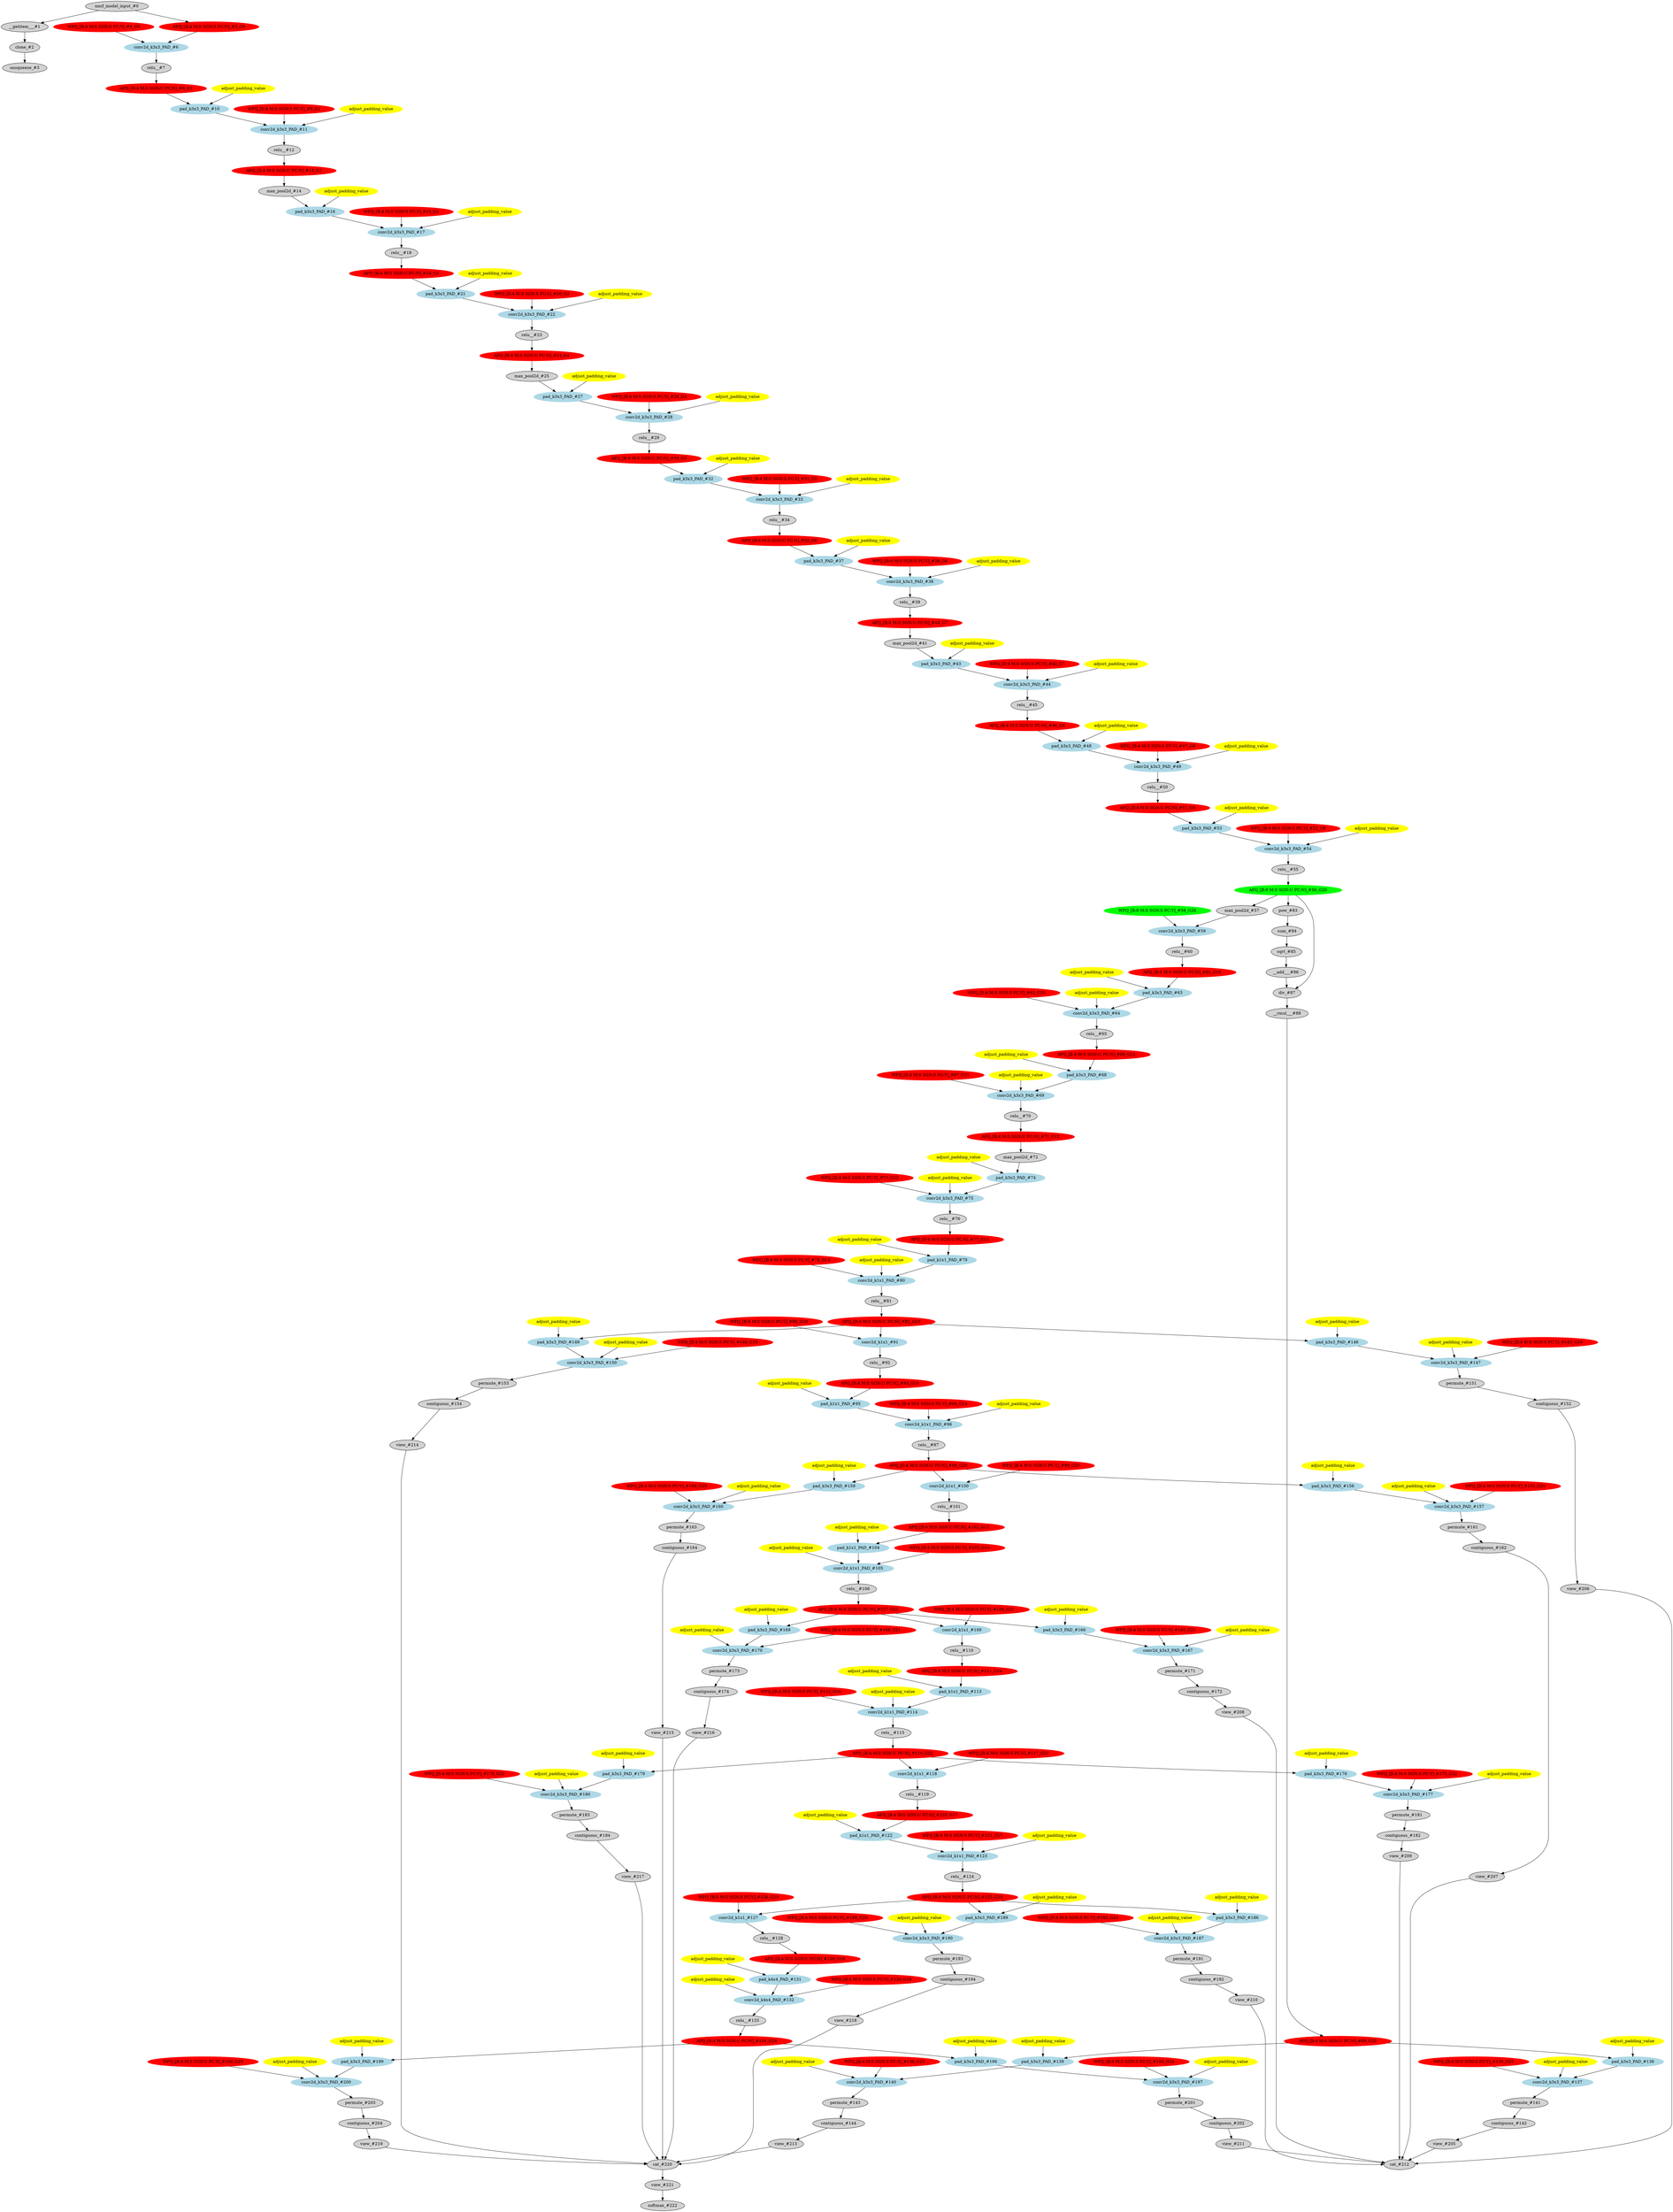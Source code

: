 strict digraph  {
"0 /nncf_model_input_0" [id=0, label="nncf_model_input_#0", style=filled, type=nncf_model_input];
"1 SSD_VGG/__getitem___0" [id=1, label="__getitem___#1", style=filled, type=__getitem__];
"2 SSD_VGG/clone_0" [id=2, label="clone_#2", style=filled, type=clone];
"3 SSD_VGG/unsqueeze_0" [id=3, label="unsqueeze_#3", style=filled, type=unsqueeze];
"4 SSD_VGG/MultiOutputSequential[basenet]/NNCFConv2d[0]/ModuleDict[pre_ops]/UpdateWeight[0]/SymmetricQuantizer[op]/symmetric_quantize_0" [color=red, id=4, label="WFQ_[B:4 M:S SGN:S PC:Y]_#4_G0", style=filled, type=symmetric_quantize];
"5 SSD_VGG/MultiOutputSequential[basenet]/NNCFConv2d[0]/SymmetricQuantizer/symmetric_quantize_0" [color=red, id=5, label="AFQ_[B:4 M:S SGN:S PC:N]_#5_G0", style=filled, type=symmetric_quantize];
"6 SSD_VGG/MultiOutputSequential[basenet]/NNCFConv2d[0]/conv2d_0" [color=lightblue, id=6, label="conv2d_k3x3_PAD_#6", style=filled, type=conv2d];
"7 SSD_VGG/MultiOutputSequential[basenet]/ReLU[1]/relu__0" [id=7, label="relu__#7", style=filled, type=relu_];
"8 SSD_VGG/MultiOutputSequential[basenet]/ReLU[1]/SymmetricQuantizer/symmetric_quantize_0" [color=red, id=8, label="AFQ_[B:4 M:S SGN:U PC:N]_#8_G1", style=filled, type=symmetric_quantize];
"9 SSD_VGG/MultiOutputSequential[basenet]/NNCFConv2d[2]/ModuleDict[pre_ops]/UpdateWeight[1]/SymmetricQuantizer[op]/symmetric_quantize_0" [color=red, id=9, label="WFQ_[B:4 M:S SGN:S PC:Y]_#9_G1", style=filled, type=symmetric_quantize];
"10 SSD_VGG/MultiOutputSequential[basenet]/NNCFConv2d[2]/pad_0" [color=lightblue, id=10, label="pad_k3x3_PAD_#10", style=filled, type=pad];
"10 SSD_VGG/MultiOutputSequential[basenet]/NNCFConv2d[2]/pad_0_apad" [color=yellow, label=adjust_padding_value, style=filled, type=""];
"11 SSD_VGG/MultiOutputSequential[basenet]/NNCFConv2d[2]/conv2d_0" [color=lightblue, id=11, label="conv2d_k3x3_PAD_#11", style=filled, type=conv2d];
"11 SSD_VGG/MultiOutputSequential[basenet]/NNCFConv2d[2]/conv2d_0_apad" [color=yellow, label=adjust_padding_value, style=filled, type=""];
"12 SSD_VGG/MultiOutputSequential[basenet]/ReLU[3]/relu__0" [id=12, label="relu__#12", style=filled, type=relu_];
"13 SSD_VGG/MultiOutputSequential[basenet]/ReLU[3]/SymmetricQuantizer/symmetric_quantize_0" [color=red, id=13, label="AFQ_[B:4 M:S SGN:U PC:N]_#13_G2", style=filled, type=symmetric_quantize];
"14 SSD_VGG/MultiOutputSequential[basenet]/MaxPool2d[4]/max_pool2d_0" [id=14, label="max_pool2d_#14", style=filled, type=max_pool2d];
"15 SSD_VGG/MultiOutputSequential[basenet]/NNCFConv2d[5]/ModuleDict[pre_ops]/UpdateWeight[1]/SymmetricQuantizer[op]/symmetric_quantize_0" [color=red, id=15, label="WFQ_[B:4 M:S SGN:S PC:Y]_#15_G2", style=filled, type=symmetric_quantize];
"16 SSD_VGG/MultiOutputSequential[basenet]/NNCFConv2d[5]/pad_0" [color=lightblue, id=16, label="pad_k3x3_PAD_#16", style=filled, type=pad];
"16 SSD_VGG/MultiOutputSequential[basenet]/NNCFConv2d[5]/pad_0_apad" [color=yellow, label=adjust_padding_value, style=filled, type=""];
"17 SSD_VGG/MultiOutputSequential[basenet]/NNCFConv2d[5]/conv2d_0" [color=lightblue, id=17, label="conv2d_k3x3_PAD_#17", style=filled, type=conv2d];
"17 SSD_VGG/MultiOutputSequential[basenet]/NNCFConv2d[5]/conv2d_0_apad" [color=yellow, label=adjust_padding_value, style=filled, type=""];
"18 SSD_VGG/MultiOutputSequential[basenet]/ReLU[6]/relu__0" [id=18, label="relu__#18", style=filled, type=relu_];
"19 SSD_VGG/MultiOutputSequential[basenet]/ReLU[6]/SymmetricQuantizer/symmetric_quantize_0" [color=red, id=19, label="AFQ_[B:4 M:S SGN:U PC:N]_#19_G3", style=filled, type=symmetric_quantize];
"20 SSD_VGG/MultiOutputSequential[basenet]/NNCFConv2d[7]/ModuleDict[pre_ops]/UpdateWeight[1]/SymmetricQuantizer[op]/symmetric_quantize_0" [color=red, id=20, label="WFQ_[B:4 M:S SGN:S PC:Y]_#20_G3", style=filled, type=symmetric_quantize];
"21 SSD_VGG/MultiOutputSequential[basenet]/NNCFConv2d[7]/pad_0" [color=lightblue, id=21, label="pad_k3x3_PAD_#21", style=filled, type=pad];
"21 SSD_VGG/MultiOutputSequential[basenet]/NNCFConv2d[7]/pad_0_apad" [color=yellow, label=adjust_padding_value, style=filled, type=""];
"22 SSD_VGG/MultiOutputSequential[basenet]/NNCFConv2d[7]/conv2d_0" [color=lightblue, id=22, label="conv2d_k3x3_PAD_#22", style=filled, type=conv2d];
"22 SSD_VGG/MultiOutputSequential[basenet]/NNCFConv2d[7]/conv2d_0_apad" [color=yellow, label=adjust_padding_value, style=filled, type=""];
"23 SSD_VGG/MultiOutputSequential[basenet]/ReLU[8]/relu__0" [id=23, label="relu__#23", style=filled, type=relu_];
"24 SSD_VGG/MultiOutputSequential[basenet]/ReLU[8]/SymmetricQuantizer/symmetric_quantize_0" [color=red, id=24, label="AFQ_[B:4 M:S SGN:U PC:N]_#24_G4", style=filled, type=symmetric_quantize];
"25 SSD_VGG/MultiOutputSequential[basenet]/MaxPool2d[9]/max_pool2d_0" [id=25, label="max_pool2d_#25", style=filled, type=max_pool2d];
"26 SSD_VGG/MultiOutputSequential[basenet]/NNCFConv2d[10]/ModuleDict[pre_ops]/UpdateWeight[1]/SymmetricQuantizer[op]/symmetric_quantize_0" [color=red, id=26, label="WFQ_[B:4 M:S SGN:S PC:Y]_#26_G4", style=filled, type=symmetric_quantize];
"27 SSD_VGG/MultiOutputSequential[basenet]/NNCFConv2d[10]/pad_0" [color=lightblue, id=27, label="pad_k3x3_PAD_#27", style=filled, type=pad];
"27 SSD_VGG/MultiOutputSequential[basenet]/NNCFConv2d[10]/pad_0_apad" [color=yellow, label=adjust_padding_value, style=filled, type=""];
"28 SSD_VGG/MultiOutputSequential[basenet]/NNCFConv2d[10]/conv2d_0" [color=lightblue, id=28, label="conv2d_k3x3_PAD_#28", style=filled, type=conv2d];
"28 SSD_VGG/MultiOutputSequential[basenet]/NNCFConv2d[10]/conv2d_0_apad" [color=yellow, label=adjust_padding_value, style=filled, type=""];
"29 SSD_VGG/MultiOutputSequential[basenet]/ReLU[11]/relu__0" [id=29, label="relu__#29", style=filled, type=relu_];
"30 SSD_VGG/MultiOutputSequential[basenet]/ReLU[11]/SymmetricQuantizer/symmetric_quantize_0" [color=red, id=30, label="AFQ_[B:4 M:S SGN:U PC:N]_#30_G5", style=filled, type=symmetric_quantize];
"31 SSD_VGG/MultiOutputSequential[basenet]/NNCFConv2d[12]/ModuleDict[pre_ops]/UpdateWeight[1]/SymmetricQuantizer[op]/symmetric_quantize_0" [color=red, id=31, label="WFQ_[B:4 M:S SGN:S PC:Y]_#31_G5", style=filled, type=symmetric_quantize];
"32 SSD_VGG/MultiOutputSequential[basenet]/NNCFConv2d[12]/pad_0" [color=lightblue, id=32, label="pad_k3x3_PAD_#32", style=filled, type=pad];
"32 SSD_VGG/MultiOutputSequential[basenet]/NNCFConv2d[12]/pad_0_apad" [color=yellow, label=adjust_padding_value, style=filled, type=""];
"33 SSD_VGG/MultiOutputSequential[basenet]/NNCFConv2d[12]/conv2d_0" [color=lightblue, id=33, label="conv2d_k3x3_PAD_#33", style=filled, type=conv2d];
"33 SSD_VGG/MultiOutputSequential[basenet]/NNCFConv2d[12]/conv2d_0_apad" [color=yellow, label=adjust_padding_value, style=filled, type=""];
"34 SSD_VGG/MultiOutputSequential[basenet]/ReLU[13]/relu__0" [id=34, label="relu__#34", style=filled, type=relu_];
"35 SSD_VGG/MultiOutputSequential[basenet]/ReLU[13]/SymmetricQuantizer/symmetric_quantize_0" [color=red, id=35, label="AFQ_[B:4 M:S SGN:U PC:N]_#35_G6", style=filled, type=symmetric_quantize];
"36 SSD_VGG/MultiOutputSequential[basenet]/NNCFConv2d[14]/ModuleDict[pre_ops]/UpdateWeight[1]/SymmetricQuantizer[op]/symmetric_quantize_0" [color=red, id=36, label="WFQ_[B:4 M:S SGN:S PC:Y]_#36_G6", style=filled, type=symmetric_quantize];
"37 SSD_VGG/MultiOutputSequential[basenet]/NNCFConv2d[14]/pad_0" [color=lightblue, id=37, label="pad_k3x3_PAD_#37", style=filled, type=pad];
"37 SSD_VGG/MultiOutputSequential[basenet]/NNCFConv2d[14]/pad_0_apad" [color=yellow, label=adjust_padding_value, style=filled, type=""];
"38 SSD_VGG/MultiOutputSequential[basenet]/NNCFConv2d[14]/conv2d_0" [color=lightblue, id=38, label="conv2d_k3x3_PAD_#38", style=filled, type=conv2d];
"38 SSD_VGG/MultiOutputSequential[basenet]/NNCFConv2d[14]/conv2d_0_apad" [color=yellow, label=adjust_padding_value, style=filled, type=""];
"39 SSD_VGG/MultiOutputSequential[basenet]/ReLU[15]/relu__0" [id=39, label="relu__#39", style=filled, type=relu_];
"40 SSD_VGG/MultiOutputSequential[basenet]/ReLU[15]/SymmetricQuantizer/symmetric_quantize_0" [color=red, id=40, label="AFQ_[B:4 M:S SGN:U PC:N]_#40_G7", style=filled, type=symmetric_quantize];
"41 SSD_VGG/MultiOutputSequential[basenet]/MaxPool2d[16]/max_pool2d_0" [id=41, label="max_pool2d_#41", style=filled, type=max_pool2d];
"42 SSD_VGG/MultiOutputSequential[basenet]/NNCFConv2d[17]/ModuleDict[pre_ops]/UpdateWeight[1]/SymmetricQuantizer[op]/symmetric_quantize_0" [color=red, id=42, label="WFQ_[B:4 M:S SGN:S PC:Y]_#42_G7", style=filled, type=symmetric_quantize];
"43 SSD_VGG/MultiOutputSequential[basenet]/NNCFConv2d[17]/pad_0" [color=lightblue, id=43, label="pad_k3x3_PAD_#43", style=filled, type=pad];
"43 SSD_VGG/MultiOutputSequential[basenet]/NNCFConv2d[17]/pad_0_apad" [color=yellow, label=adjust_padding_value, style=filled, type=""];
"44 SSD_VGG/MultiOutputSequential[basenet]/NNCFConv2d[17]/conv2d_0" [color=lightblue, id=44, label="conv2d_k3x3_PAD_#44", style=filled, type=conv2d];
"44 SSD_VGG/MultiOutputSequential[basenet]/NNCFConv2d[17]/conv2d_0_apad" [color=yellow, label=adjust_padding_value, style=filled, type=""];
"45 SSD_VGG/MultiOutputSequential[basenet]/ReLU[18]/relu__0" [id=45, label="relu__#45", style=filled, type=relu_];
"46 SSD_VGG/MultiOutputSequential[basenet]/ReLU[18]/SymmetricQuantizer/symmetric_quantize_0" [color=red, id=46, label="AFQ_[B:4 M:S SGN:U PC:N]_#46_G8", style=filled, type=symmetric_quantize];
"47 SSD_VGG/MultiOutputSequential[basenet]/NNCFConv2d[19]/ModuleDict[pre_ops]/UpdateWeight[1]/SymmetricQuantizer[op]/symmetric_quantize_0" [color=red, id=47, label="WFQ_[B:4 M:S SGN:S PC:Y]_#47_G8", style=filled, type=symmetric_quantize];
"48 SSD_VGG/MultiOutputSequential[basenet]/NNCFConv2d[19]/pad_0" [color=lightblue, id=48, label="pad_k3x3_PAD_#48", style=filled, type=pad];
"48 SSD_VGG/MultiOutputSequential[basenet]/NNCFConv2d[19]/pad_0_apad" [color=yellow, label=adjust_padding_value, style=filled, type=""];
"49 SSD_VGG/MultiOutputSequential[basenet]/NNCFConv2d[19]/conv2d_0" [color=lightblue, id=49, label="conv2d_k3x3_PAD_#49", style=filled, type=conv2d];
"49 SSD_VGG/MultiOutputSequential[basenet]/NNCFConv2d[19]/conv2d_0_apad" [color=yellow, label=adjust_padding_value, style=filled, type=""];
"50 SSD_VGG/MultiOutputSequential[basenet]/ReLU[20]/relu__0" [id=50, label="relu__#50", style=filled, type=relu_];
"51 SSD_VGG/MultiOutputSequential[basenet]/ReLU[20]/SymmetricQuantizer/symmetric_quantize_0" [color=red, id=51, label="AFQ_[B:4 M:S SGN:U PC:N]_#51_G9", style=filled, type=symmetric_quantize];
"52 SSD_VGG/MultiOutputSequential[basenet]/NNCFConv2d[21]/ModuleDict[pre_ops]/UpdateWeight[1]/SymmetricQuantizer[op]/symmetric_quantize_0" [color=red, id=52, label="WFQ_[B:4 M:S SGN:S PC:Y]_#52_G9", style=filled, type=symmetric_quantize];
"53 SSD_VGG/MultiOutputSequential[basenet]/NNCFConv2d[21]/pad_0" [color=lightblue, id=53, label="pad_k3x3_PAD_#53", style=filled, type=pad];
"53 SSD_VGG/MultiOutputSequential[basenet]/NNCFConv2d[21]/pad_0_apad" [color=yellow, label=adjust_padding_value, style=filled, type=""];
"54 SSD_VGG/MultiOutputSequential[basenet]/NNCFConv2d[21]/conv2d_0" [color=lightblue, id=54, label="conv2d_k3x3_PAD_#54", style=filled, type=conv2d];
"54 SSD_VGG/MultiOutputSequential[basenet]/NNCFConv2d[21]/conv2d_0_apad" [color=yellow, label=adjust_padding_value, style=filled, type=""];
"55 SSD_VGG/MultiOutputSequential[basenet]/ReLU[22]/relu__0" [id=55, label="relu__#55", style=filled, type=relu_];
"56 SSD_VGG/MultiOutputSequential[basenet]/ReLU[22]/SymmetricQuantizer/symmetric_quantize_0" [color=green, id=56, label="AFQ_[B:8 M:S SGN:U PC:N]_#56_G26", style=filled, type=symmetric_quantize];
"57 SSD_VGG/MultiOutputSequential[basenet]/MaxPool2d[23]/max_pool2d_0" [id=57, label="max_pool2d_#57", style=filled, type=max_pool2d];
"58 SSD_VGG/MultiOutputSequential[basenet]/NNCFConv2d[24]/ModuleDict[pre_ops]/UpdateWeight[0]/SymmetricQuantizer[op]/symmetric_quantize_0" [color=green, id=58, label="WFQ_[B:8 M:S SGN:S PC:Y]_#58_G26", style=filled, type=symmetric_quantize];
"59 SSD_VGG/MultiOutputSequential[basenet]/NNCFConv2d[24]/conv2d_0" [color=lightblue, id=59, label="conv2d_k3x3_PAD_#59", style=filled, type=conv2d];
"60 SSD_VGG/MultiOutputSequential[basenet]/ReLU[25]/relu__0" [id=60, label="relu__#60", style=filled, type=relu_];
"61 SSD_VGG/MultiOutputSequential[basenet]/ReLU[25]/SymmetricQuantizer/symmetric_quantize_0" [color=red, id=61, label="AFQ_[B:4 M:S SGN:U PC:N]_#61_G10", style=filled, type=symmetric_quantize];
"62 SSD_VGG/MultiOutputSequential[basenet]/NNCFConv2d[26]/ModuleDict[pre_ops]/UpdateWeight[1]/SymmetricQuantizer[op]/symmetric_quantize_0" [color=red, id=62, label="WFQ_[B:4 M:S SGN:S PC:Y]_#62_G10", style=filled, type=symmetric_quantize];
"63 SSD_VGG/MultiOutputSequential[basenet]/NNCFConv2d[26]/pad_0" [color=lightblue, id=63, label="pad_k3x3_PAD_#63", style=filled, type=pad];
"63 SSD_VGG/MultiOutputSequential[basenet]/NNCFConv2d[26]/pad_0_apad" [color=yellow, label=adjust_padding_value, style=filled, type=""];
"64 SSD_VGG/MultiOutputSequential[basenet]/NNCFConv2d[26]/conv2d_0" [color=lightblue, id=64, label="conv2d_k3x3_PAD_#64", style=filled, type=conv2d];
"64 SSD_VGG/MultiOutputSequential[basenet]/NNCFConv2d[26]/conv2d_0_apad" [color=yellow, label=adjust_padding_value, style=filled, type=""];
"65 SSD_VGG/MultiOutputSequential[basenet]/ReLU[27]/relu__0" [id=65, label="relu__#65", style=filled, type=relu_];
"66 SSD_VGG/MultiOutputSequential[basenet]/ReLU[27]/SymmetricQuantizer/symmetric_quantize_0" [color=red, id=66, label="AFQ_[B:4 M:S SGN:U PC:N]_#66_G11", style=filled, type=symmetric_quantize];
"67 SSD_VGG/MultiOutputSequential[basenet]/NNCFConv2d[28]/ModuleDict[pre_ops]/UpdateWeight[1]/SymmetricQuantizer[op]/symmetric_quantize_0" [color=red, id=67, label="WFQ_[B:4 M:S SGN:S PC:Y]_#67_G11", style=filled, type=symmetric_quantize];
"68 SSD_VGG/MultiOutputSequential[basenet]/NNCFConv2d[28]/pad_0" [color=lightblue, id=68, label="pad_k3x3_PAD_#68", style=filled, type=pad];
"68 SSD_VGG/MultiOutputSequential[basenet]/NNCFConv2d[28]/pad_0_apad" [color=yellow, label=adjust_padding_value, style=filled, type=""];
"69 SSD_VGG/MultiOutputSequential[basenet]/NNCFConv2d[28]/conv2d_0" [color=lightblue, id=69, label="conv2d_k3x3_PAD_#69", style=filled, type=conv2d];
"69 SSD_VGG/MultiOutputSequential[basenet]/NNCFConv2d[28]/conv2d_0_apad" [color=yellow, label=adjust_padding_value, style=filled, type=""];
"70 SSD_VGG/MultiOutputSequential[basenet]/ReLU[29]/relu__0" [id=70, label="relu__#70", style=filled, type=relu_];
"71 SSD_VGG/MultiOutputSequential[basenet]/ReLU[29]/SymmetricQuantizer/symmetric_quantize_0" [color=red, id=71, label="AFQ_[B:4 M:S SGN:U PC:N]_#71_G12", style=filled, type=symmetric_quantize];
"72 SSD_VGG/MultiOutputSequential[basenet]/MaxPool2d[30]/max_pool2d_0" [id=72, label="max_pool2d_#72", style=filled, type=max_pool2d];
"73 SSD_VGG/MultiOutputSequential[basenet]/NNCFConv2d[31]/ModuleDict[pre_ops]/UpdateWeight[1]/SymmetricQuantizer[op]/symmetric_quantize_0" [color=red, id=73, label="WFQ_[B:4 M:S SGN:S PC:Y]_#73_G12", style=filled, type=symmetric_quantize];
"74 SSD_VGG/MultiOutputSequential[basenet]/NNCFConv2d[31]/pad_0" [color=lightblue, id=74, label="pad_k3x3_PAD_#74", style=filled, type=pad];
"74 SSD_VGG/MultiOutputSequential[basenet]/NNCFConv2d[31]/pad_0_apad" [color=yellow, label=adjust_padding_value, style=filled, type=""];
"75 SSD_VGG/MultiOutputSequential[basenet]/NNCFConv2d[31]/conv2d_0" [color=lightblue, id=75, label="conv2d_k3x3_PAD_#75", style=filled, type=conv2d];
"75 SSD_VGG/MultiOutputSequential[basenet]/NNCFConv2d[31]/conv2d_0_apad" [color=yellow, label=adjust_padding_value, style=filled, type=""];
"76 SSD_VGG/MultiOutputSequential[basenet]/ReLU[32]/relu__0" [id=76, label="relu__#76", style=filled, type=relu_];
"77 SSD_VGG/MultiOutputSequential[basenet]/ReLU[32]/SymmetricQuantizer/symmetric_quantize_0" [color=red, id=77, label="AFQ_[B:4 M:S SGN:U PC:N]_#77_G13", style=filled, type=symmetric_quantize];
"78 SSD_VGG/MultiOutputSequential[basenet]/NNCFConv2d[33]/ModuleDict[pre_ops]/UpdateWeight[1]/SymmetricQuantizer[op]/symmetric_quantize_0" [color=red, id=78, label="WFQ_[B:4 M:S SGN:S PC:Y]_#78_G13", style=filled, type=symmetric_quantize];
"79 SSD_VGG/MultiOutputSequential[basenet]/NNCFConv2d[33]/pad_0" [color=lightblue, id=79, label="pad_k1x1_PAD_#79", style=filled, type=pad];
"79 SSD_VGG/MultiOutputSequential[basenet]/NNCFConv2d[33]/pad_0_apad" [color=yellow, label=adjust_padding_value, style=filled, type=""];
"80 SSD_VGG/MultiOutputSequential[basenet]/NNCFConv2d[33]/conv2d_0" [color=lightblue, id=80, label="conv2d_k1x1_PAD_#80", style=filled, type=conv2d];
"80 SSD_VGG/MultiOutputSequential[basenet]/NNCFConv2d[33]/conv2d_0_apad" [color=yellow, label=adjust_padding_value, style=filled, type=""];
"81 SSD_VGG/MultiOutputSequential[basenet]/ReLU[34]/relu__0" [id=81, label="relu__#81", style=filled, type=relu_];
"82 SSD_VGG/MultiOutputSequential[basenet]/ReLU[34]/SymmetricQuantizer/symmetric_quantize_0" [color=red, id=82, label="AFQ_[B:4 M:S SGN:U PC:N]_#82_G19", style=filled, type=symmetric_quantize];
"83 SSD_VGG/NNCFUserL2Norm[L2Norm]/pow_0" [id=83, label="pow_#83", style=filled, type=pow];
"84 SSD_VGG/NNCFUserL2Norm[L2Norm]/sum_0" [id=84, label="sum_#84", style=filled, type=sum];
"85 SSD_VGG/NNCFUserL2Norm[L2Norm]/sqrt_0" [id=85, label="sqrt_#85", style=filled, type=sqrt];
"86 SSD_VGG/NNCFUserL2Norm[L2Norm]/__add___0" [id=86, label="__add___#86", style=filled, type=__add__];
"87 SSD_VGG/NNCFUserL2Norm[L2Norm]/div_0" [id=87, label="div_#87", style=filled, type=div];
"88 SSD_VGG/NNCFUserL2Norm[L2Norm]/__rmul___0" [id=88, label="__rmul___#88", style=filled, type=__rmul__];
"89 SSD_VGG/NNCFUserL2Norm[L2Norm]/SymmetricQuantizer/symmetric_quantize_0" [color=red, id=89, label="AFQ_[B:4 M:S SGN:U PC:N]_#89_G25", style=filled, type=symmetric_quantize];
"90 SSD_VGG/MultiOutputSequential[extras]/NNCFConv2d[0]/ModuleDict[pre_ops]/UpdateWeight[0]/SymmetricQuantizer[op]/symmetric_quantize_0" [color=red, id=90, label="WFQ_[B:4 M:S SGN:S PC:Y]_#90_G19", style=filled, type=symmetric_quantize];
"91 SSD_VGG/MultiOutputSequential[extras]/NNCFConv2d[0]/conv2d_0" [color=lightblue, id=91, label="conv2d_k1x1_#91", style=filled, type=conv2d];
"92 SSD_VGG/MultiOutputSequential[extras]/ReLU[1]/relu__0" [id=92, label="relu__#92", style=filled, type=relu_];
"93 SSD_VGG/MultiOutputSequential[extras]/ReLU[1]/SymmetricQuantizer/symmetric_quantize_0" [color=red, id=93, label="AFQ_[B:4 M:S SGN:U PC:N]_#93_G14", style=filled, type=symmetric_quantize];
"94 SSD_VGG/MultiOutputSequential[extras]/NNCFConv2d[2]/ModuleDict[pre_ops]/UpdateWeight[1]/SymmetricQuantizer[op]/symmetric_quantize_0" [color=red, id=94, label="WFQ_[B:4 M:S SGN:S PC:Y]_#94_G14", style=filled, type=symmetric_quantize];
"95 SSD_VGG/MultiOutputSequential[extras]/NNCFConv2d[2]/pad_0" [color=lightblue, id=95, label="pad_k1x1_PAD_#95", style=filled, type=pad];
"95 SSD_VGG/MultiOutputSequential[extras]/NNCFConv2d[2]/pad_0_apad" [color=yellow, label=adjust_padding_value, style=filled, type=""];
"96 SSD_VGG/MultiOutputSequential[extras]/NNCFConv2d[2]/conv2d_0" [color=lightblue, id=96, label="conv2d_k1x1_PAD_#96", style=filled, type=conv2d];
"96 SSD_VGG/MultiOutputSequential[extras]/NNCFConv2d[2]/conv2d_0_apad" [color=yellow, label=adjust_padding_value, style=filled, type=""];
"97 SSD_VGG/MultiOutputSequential[extras]/ReLU[3]/relu__0" [id=97, label="relu__#97", style=filled, type=relu_];
"98 SSD_VGG/MultiOutputSequential[extras]/ReLU[3]/SymmetricQuantizer/symmetric_quantize_0" [color=red, id=98, label="AFQ_[B:4 M:S SGN:U PC:N]_#98_G20", style=filled, type=symmetric_quantize];
"99 SSD_VGG/MultiOutputSequential[extras]/NNCFConv2d[4]/ModuleDict[pre_ops]/UpdateWeight[0]/SymmetricQuantizer[op]/symmetric_quantize_0" [color=red, id=99, label="WFQ_[B:4 M:S SGN:S PC:Y]_#99_G20", style=filled, type=symmetric_quantize];
"100 SSD_VGG/MultiOutputSequential[extras]/NNCFConv2d[4]/conv2d_0" [color=lightblue, id=100, label="conv2d_k1x1_#100", style=filled, type=conv2d];
"101 SSD_VGG/MultiOutputSequential[extras]/ReLU[5]/relu__0" [id=101, label="relu__#101", style=filled, type=relu_];
"102 SSD_VGG/MultiOutputSequential[extras]/ReLU[5]/SymmetricQuantizer/symmetric_quantize_0" [color=red, id=102, label="AFQ_[B:4 M:S SGN:U PC:N]_#102_G15", style=filled, type=symmetric_quantize];
"103 SSD_VGG/MultiOutputSequential[extras]/NNCFConv2d[6]/ModuleDict[pre_ops]/UpdateWeight[1]/SymmetricQuantizer[op]/symmetric_quantize_0" [color=red, id=103, label="WFQ_[B:4 M:S SGN:S PC:Y]_#103_G15", style=filled, type=symmetric_quantize];
"104 SSD_VGG/MultiOutputSequential[extras]/NNCFConv2d[6]/pad_0" [color=lightblue, id=104, label="pad_k1x1_PAD_#104", style=filled, type=pad];
"104 SSD_VGG/MultiOutputSequential[extras]/NNCFConv2d[6]/pad_0_apad" [color=yellow, label=adjust_padding_value, style=filled, type=""];
"105 SSD_VGG/MultiOutputSequential[extras]/NNCFConv2d[6]/conv2d_0" [color=lightblue, id=105, label="conv2d_k1x1_PAD_#105", style=filled, type=conv2d];
"105 SSD_VGG/MultiOutputSequential[extras]/NNCFConv2d[6]/conv2d_0_apad" [color=yellow, label=adjust_padding_value, style=filled, type=""];
"106 SSD_VGG/MultiOutputSequential[extras]/ReLU[7]/relu__0" [id=106, label="relu__#106", style=filled, type=relu_];
"107 SSD_VGG/MultiOutputSequential[extras]/ReLU[7]/SymmetricQuantizer/symmetric_quantize_0" [color=red, id=107, label="AFQ_[B:4 M:S SGN:U PC:N]_#107_G21", style=filled, type=symmetric_quantize];
"108 SSD_VGG/MultiOutputSequential[extras]/NNCFConv2d[8]/ModuleDict[pre_ops]/UpdateWeight[0]/SymmetricQuantizer[op]/symmetric_quantize_0" [color=red, id=108, label="WFQ_[B:4 M:S SGN:S PC:Y]_#108_G21", style=filled, type=symmetric_quantize];
"109 SSD_VGG/MultiOutputSequential[extras]/NNCFConv2d[8]/conv2d_0" [color=lightblue, id=109, label="conv2d_k1x1_#109", style=filled, type=conv2d];
"110 SSD_VGG/MultiOutputSequential[extras]/ReLU[9]/relu__0" [id=110, label="relu__#110", style=filled, type=relu_];
"111 SSD_VGG/MultiOutputSequential[extras]/ReLU[9]/SymmetricQuantizer/symmetric_quantize_0" [color=red, id=111, label="AFQ_[B:4 M:S SGN:U PC:N]_#111_G16", style=filled, type=symmetric_quantize];
"112 SSD_VGG/MultiOutputSequential[extras]/NNCFConv2d[10]/ModuleDict[pre_ops]/UpdateWeight[1]/SymmetricQuantizer[op]/symmetric_quantize_0" [color=red, id=112, label="WFQ_[B:4 M:S SGN:S PC:Y]_#112_G16", style=filled, type=symmetric_quantize];
"113 SSD_VGG/MultiOutputSequential[extras]/NNCFConv2d[10]/pad_0" [color=lightblue, id=113, label="pad_k1x1_PAD_#113", style=filled, type=pad];
"113 SSD_VGG/MultiOutputSequential[extras]/NNCFConv2d[10]/pad_0_apad" [color=yellow, label=adjust_padding_value, style=filled, type=""];
"114 SSD_VGG/MultiOutputSequential[extras]/NNCFConv2d[10]/conv2d_0" [color=lightblue, id=114, label="conv2d_k1x1_PAD_#114", style=filled, type=conv2d];
"114 SSD_VGG/MultiOutputSequential[extras]/NNCFConv2d[10]/conv2d_0_apad" [color=yellow, label=adjust_padding_value, style=filled, type=""];
"115 SSD_VGG/MultiOutputSequential[extras]/ReLU[11]/relu__0" [id=115, label="relu__#115", style=filled, type=relu_];
"116 SSD_VGG/MultiOutputSequential[extras]/ReLU[11]/SymmetricQuantizer/symmetric_quantize_0" [color=red, id=116, label="AFQ_[B:4 M:S SGN:U PC:N]_#116_G22", style=filled, type=symmetric_quantize];
"117 SSD_VGG/MultiOutputSequential[extras]/NNCFConv2d[12]/ModuleDict[pre_ops]/UpdateWeight[0]/SymmetricQuantizer[op]/symmetric_quantize_0" [color=red, id=117, label="WFQ_[B:4 M:S SGN:S PC:Y]_#117_G22", style=filled, type=symmetric_quantize];
"118 SSD_VGG/MultiOutputSequential[extras]/NNCFConv2d[12]/conv2d_0" [color=lightblue, id=118, label="conv2d_k1x1_#118", style=filled, type=conv2d];
"119 SSD_VGG/MultiOutputSequential[extras]/ReLU[13]/relu__0" [id=119, label="relu__#119", style=filled, type=relu_];
"120 SSD_VGG/MultiOutputSequential[extras]/ReLU[13]/SymmetricQuantizer/symmetric_quantize_0" [color=red, id=120, label="AFQ_[B:4 M:S SGN:U PC:N]_#120_G17", style=filled, type=symmetric_quantize];
"121 SSD_VGG/MultiOutputSequential[extras]/NNCFConv2d[14]/ModuleDict[pre_ops]/UpdateWeight[1]/SymmetricQuantizer[op]/symmetric_quantize_0" [color=red, id=121, label="WFQ_[B:4 M:S SGN:S PC:Y]_#121_G17", style=filled, type=symmetric_quantize];
"122 SSD_VGG/MultiOutputSequential[extras]/NNCFConv2d[14]/pad_0" [color=lightblue, id=122, label="pad_k1x1_PAD_#122", style=filled, type=pad];
"122 SSD_VGG/MultiOutputSequential[extras]/NNCFConv2d[14]/pad_0_apad" [color=yellow, label=adjust_padding_value, style=filled, type=""];
"123 SSD_VGG/MultiOutputSequential[extras]/NNCFConv2d[14]/conv2d_0" [color=lightblue, id=123, label="conv2d_k1x1_PAD_#123", style=filled, type=conv2d];
"123 SSD_VGG/MultiOutputSequential[extras]/NNCFConv2d[14]/conv2d_0_apad" [color=yellow, label=adjust_padding_value, style=filled, type=""];
"124 SSD_VGG/MultiOutputSequential[extras]/ReLU[15]/relu__0" [id=124, label="relu__#124", style=filled, type=relu_];
"125 SSD_VGG/MultiOutputSequential[extras]/ReLU[15]/SymmetricQuantizer/symmetric_quantize_0" [color=red, id=125, label="AFQ_[B:4 M:S SGN:U PC:N]_#125_G23", style=filled, type=symmetric_quantize];
"126 SSD_VGG/MultiOutputSequential[extras]/NNCFConv2d[16]/ModuleDict[pre_ops]/UpdateWeight[0]/SymmetricQuantizer[op]/symmetric_quantize_0" [color=red, id=126, label="WFQ_[B:4 M:S SGN:S PC:Y]_#126_G23", style=filled, type=symmetric_quantize];
"127 SSD_VGG/MultiOutputSequential[extras]/NNCFConv2d[16]/conv2d_0" [color=lightblue, id=127, label="conv2d_k1x1_#127", style=filled, type=conv2d];
"128 SSD_VGG/MultiOutputSequential[extras]/ReLU[17]/relu__0" [id=128, label="relu__#128", style=filled, type=relu_];
"129 SSD_VGG/MultiOutputSequential[extras]/ReLU[17]/SymmetricQuantizer/symmetric_quantize_0" [color=red, id=129, label="AFQ_[B:4 M:S SGN:U PC:N]_#129_G18", style=filled, type=symmetric_quantize];
"130 SSD_VGG/MultiOutputSequential[extras]/NNCFConv2d[18]/ModuleDict[pre_ops]/UpdateWeight[1]/SymmetricQuantizer[op]/symmetric_quantize_0" [color=red, id=130, label="WFQ_[B:4 M:S SGN:S PC:Y]_#130_G18", style=filled, type=symmetric_quantize];
"131 SSD_VGG/MultiOutputSequential[extras]/NNCFConv2d[18]/pad_0" [color=lightblue, id=131, label="pad_k4x4_PAD_#131", style=filled, type=pad];
"131 SSD_VGG/MultiOutputSequential[extras]/NNCFConv2d[18]/pad_0_apad" [color=yellow, label=adjust_padding_value, style=filled, type=""];
"132 SSD_VGG/MultiOutputSequential[extras]/NNCFConv2d[18]/conv2d_0" [color=lightblue, id=132, label="conv2d_k4x4_PAD_#132", style=filled, type=conv2d];
"132 SSD_VGG/MultiOutputSequential[extras]/NNCFConv2d[18]/conv2d_0_apad" [color=yellow, label=adjust_padding_value, style=filled, type=""];
"133 SSD_VGG/MultiOutputSequential[extras]/ReLU[19]/relu__0" [id=133, label="relu__#133", style=filled, type=relu_];
"134 SSD_VGG/MultiOutputSequential[extras]/ReLU[19]/SymmetricQuantizer/symmetric_quantize_0" [color=red, id=134, label="AFQ_[B:4 M:S SGN:U PC:N]_#134_G24", style=filled, type=symmetric_quantize];
"135 SSD_VGG/SSDDetectionOutput[detection_head]/ModuleList[heads]/SSDHead[0]/NNCFConv2d[loc]/ModuleDict[pre_ops]/UpdateWeight[1]/SymmetricQuantizer[op]/symmetric_quantize_0" [color=red, id=135, label="WFQ_[B:4 M:S SGN:S PC:Y]_#135_G25", style=filled, type=symmetric_quantize];
"136 SSD_VGG/SSDDetectionOutput[detection_head]/ModuleList[heads]/SSDHead[0]/NNCFConv2d[loc]/pad_0" [color=lightblue, id=136, label="pad_k3x3_PAD_#136", style=filled, type=pad];
"136 SSD_VGG/SSDDetectionOutput[detection_head]/ModuleList[heads]/SSDHead[0]/NNCFConv2d[loc]/pad_0_apad" [color=yellow, label=adjust_padding_value, style=filled, type=""];
"137 SSD_VGG/SSDDetectionOutput[detection_head]/ModuleList[heads]/SSDHead[0]/NNCFConv2d[loc]/conv2d_0" [color=lightblue, id=137, label="conv2d_k3x3_PAD_#137", style=filled, type=conv2d];
"137 SSD_VGG/SSDDetectionOutput[detection_head]/ModuleList[heads]/SSDHead[0]/NNCFConv2d[loc]/conv2d_0_apad" [color=yellow, label=adjust_padding_value, style=filled, type=""];
"138 SSD_VGG/SSDDetectionOutput[detection_head]/ModuleList[heads]/SSDHead[0]/NNCFConv2d[conf]/ModuleDict[pre_ops]/UpdateWeight[1]/SymmetricQuantizer[op]/symmetric_quantize_0" [color=red, id=138, label="WFQ_[B:4 M:S SGN:S PC:Y]_#138_G25", style=filled, type=symmetric_quantize];
"139 SSD_VGG/SSDDetectionOutput[detection_head]/ModuleList[heads]/SSDHead[0]/NNCFConv2d[conf]/pad_0" [color=lightblue, id=139, label="pad_k3x3_PAD_#139", style=filled, type=pad];
"139 SSD_VGG/SSDDetectionOutput[detection_head]/ModuleList[heads]/SSDHead[0]/NNCFConv2d[conf]/pad_0_apad" [color=yellow, label=adjust_padding_value, style=filled, type=""];
"140 SSD_VGG/SSDDetectionOutput[detection_head]/ModuleList[heads]/SSDHead[0]/NNCFConv2d[conf]/conv2d_0" [color=lightblue, id=140, label="conv2d_k3x3_PAD_#140", style=filled, type=conv2d];
"140 SSD_VGG/SSDDetectionOutput[detection_head]/ModuleList[heads]/SSDHead[0]/NNCFConv2d[conf]/conv2d_0_apad" [color=yellow, label=adjust_padding_value, style=filled, type=""];
"141 SSD_VGG/SSDDetectionOutput[detection_head]/ModuleList[heads]/SSDHead[0]/permute_0" [id=141, label="permute_#141", style=filled, type=permute];
"142 SSD_VGG/SSDDetectionOutput[detection_head]/ModuleList[heads]/SSDHead[0]/contiguous_0" [id=142, label="contiguous_#142", style=filled, type=contiguous];
"143 SSD_VGG/SSDDetectionOutput[detection_head]/ModuleList[heads]/SSDHead[0]/permute_1" [id=143, label="permute_#143", style=filled, type=permute];
"144 SSD_VGG/SSDDetectionOutput[detection_head]/ModuleList[heads]/SSDHead[0]/contiguous_1" [id=144, label="contiguous_#144", style=filled, type=contiguous];
"145 SSD_VGG/SSDDetectionOutput[detection_head]/ModuleList[heads]/SSDHead[1]/NNCFConv2d[loc]/ModuleDict[pre_ops]/UpdateWeight[1]/SymmetricQuantizer[op]/symmetric_quantize_0" [color=red, id=145, label="WFQ_[B:4 M:S SGN:S PC:Y]_#145_G19", style=filled, type=symmetric_quantize];
"146 SSD_VGG/SSDDetectionOutput[detection_head]/ModuleList[heads]/SSDHead[1]/NNCFConv2d[loc]/pad_0" [color=lightblue, id=146, label="pad_k3x3_PAD_#146", style=filled, type=pad];
"146 SSD_VGG/SSDDetectionOutput[detection_head]/ModuleList[heads]/SSDHead[1]/NNCFConv2d[loc]/pad_0_apad" [color=yellow, label=adjust_padding_value, style=filled, type=""];
"147 SSD_VGG/SSDDetectionOutput[detection_head]/ModuleList[heads]/SSDHead[1]/NNCFConv2d[loc]/conv2d_0" [color=lightblue, id=147, label="conv2d_k3x3_PAD_#147", style=filled, type=conv2d];
"147 SSD_VGG/SSDDetectionOutput[detection_head]/ModuleList[heads]/SSDHead[1]/NNCFConv2d[loc]/conv2d_0_apad" [color=yellow, label=adjust_padding_value, style=filled, type=""];
"148 SSD_VGG/SSDDetectionOutput[detection_head]/ModuleList[heads]/SSDHead[1]/NNCFConv2d[conf]/ModuleDict[pre_ops]/UpdateWeight[1]/SymmetricQuantizer[op]/symmetric_quantize_0" [color=red, id=148, label="WFQ_[B:4 M:S SGN:S PC:Y]_#148_G19", style=filled, type=symmetric_quantize];
"149 SSD_VGG/SSDDetectionOutput[detection_head]/ModuleList[heads]/SSDHead[1]/NNCFConv2d[conf]/pad_0" [color=lightblue, id=149, label="pad_k3x3_PAD_#149", style=filled, type=pad];
"149 SSD_VGG/SSDDetectionOutput[detection_head]/ModuleList[heads]/SSDHead[1]/NNCFConv2d[conf]/pad_0_apad" [color=yellow, label=adjust_padding_value, style=filled, type=""];
"150 SSD_VGG/SSDDetectionOutput[detection_head]/ModuleList[heads]/SSDHead[1]/NNCFConv2d[conf]/conv2d_0" [color=lightblue, id=150, label="conv2d_k3x3_PAD_#150", style=filled, type=conv2d];
"150 SSD_VGG/SSDDetectionOutput[detection_head]/ModuleList[heads]/SSDHead[1]/NNCFConv2d[conf]/conv2d_0_apad" [color=yellow, label=adjust_padding_value, style=filled, type=""];
"151 SSD_VGG/SSDDetectionOutput[detection_head]/ModuleList[heads]/SSDHead[1]/permute_0" [id=151, label="permute_#151", style=filled, type=permute];
"152 SSD_VGG/SSDDetectionOutput[detection_head]/ModuleList[heads]/SSDHead[1]/contiguous_0" [id=152, label="contiguous_#152", style=filled, type=contiguous];
"153 SSD_VGG/SSDDetectionOutput[detection_head]/ModuleList[heads]/SSDHead[1]/permute_1" [id=153, label="permute_#153", style=filled, type=permute];
"154 SSD_VGG/SSDDetectionOutput[detection_head]/ModuleList[heads]/SSDHead[1]/contiguous_1" [id=154, label="contiguous_#154", style=filled, type=contiguous];
"155 SSD_VGG/SSDDetectionOutput[detection_head]/ModuleList[heads]/SSDHead[2]/NNCFConv2d[loc]/ModuleDict[pre_ops]/UpdateWeight[1]/SymmetricQuantizer[op]/symmetric_quantize_0" [color=red, id=155, label="WFQ_[B:4 M:S SGN:S PC:Y]_#155_G20", style=filled, type=symmetric_quantize];
"156 SSD_VGG/SSDDetectionOutput[detection_head]/ModuleList[heads]/SSDHead[2]/NNCFConv2d[loc]/pad_0" [color=lightblue, id=156, label="pad_k3x3_PAD_#156", style=filled, type=pad];
"156 SSD_VGG/SSDDetectionOutput[detection_head]/ModuleList[heads]/SSDHead[2]/NNCFConv2d[loc]/pad_0_apad" [color=yellow, label=adjust_padding_value, style=filled, type=""];
"157 SSD_VGG/SSDDetectionOutput[detection_head]/ModuleList[heads]/SSDHead[2]/NNCFConv2d[loc]/conv2d_0" [color=lightblue, id=157, label="conv2d_k3x3_PAD_#157", style=filled, type=conv2d];
"157 SSD_VGG/SSDDetectionOutput[detection_head]/ModuleList[heads]/SSDHead[2]/NNCFConv2d[loc]/conv2d_0_apad" [color=yellow, label=adjust_padding_value, style=filled, type=""];
"158 SSD_VGG/SSDDetectionOutput[detection_head]/ModuleList[heads]/SSDHead[2]/NNCFConv2d[conf]/ModuleDict[pre_ops]/UpdateWeight[1]/SymmetricQuantizer[op]/symmetric_quantize_0" [color=red, id=158, label="WFQ_[B:4 M:S SGN:S PC:Y]_#158_G20", style=filled, type=symmetric_quantize];
"159 SSD_VGG/SSDDetectionOutput[detection_head]/ModuleList[heads]/SSDHead[2]/NNCFConv2d[conf]/pad_0" [color=lightblue, id=159, label="pad_k3x3_PAD_#159", style=filled, type=pad];
"159 SSD_VGG/SSDDetectionOutput[detection_head]/ModuleList[heads]/SSDHead[2]/NNCFConv2d[conf]/pad_0_apad" [color=yellow, label=adjust_padding_value, style=filled, type=""];
"160 SSD_VGG/SSDDetectionOutput[detection_head]/ModuleList[heads]/SSDHead[2]/NNCFConv2d[conf]/conv2d_0" [color=lightblue, id=160, label="conv2d_k3x3_PAD_#160", style=filled, type=conv2d];
"160 SSD_VGG/SSDDetectionOutput[detection_head]/ModuleList[heads]/SSDHead[2]/NNCFConv2d[conf]/conv2d_0_apad" [color=yellow, label=adjust_padding_value, style=filled, type=""];
"161 SSD_VGG/SSDDetectionOutput[detection_head]/ModuleList[heads]/SSDHead[2]/permute_0" [id=161, label="permute_#161", style=filled, type=permute];
"162 SSD_VGG/SSDDetectionOutput[detection_head]/ModuleList[heads]/SSDHead[2]/contiguous_0" [id=162, label="contiguous_#162", style=filled, type=contiguous];
"163 SSD_VGG/SSDDetectionOutput[detection_head]/ModuleList[heads]/SSDHead[2]/permute_1" [id=163, label="permute_#163", style=filled, type=permute];
"164 SSD_VGG/SSDDetectionOutput[detection_head]/ModuleList[heads]/SSDHead[2]/contiguous_1" [id=164, label="contiguous_#164", style=filled, type=contiguous];
"165 SSD_VGG/SSDDetectionOutput[detection_head]/ModuleList[heads]/SSDHead[3]/NNCFConv2d[loc]/ModuleDict[pre_ops]/UpdateWeight[1]/SymmetricQuantizer[op]/symmetric_quantize_0" [color=red, id=165, label="WFQ_[B:4 M:S SGN:S PC:Y]_#165_G21", style=filled, type=symmetric_quantize];
"166 SSD_VGG/SSDDetectionOutput[detection_head]/ModuleList[heads]/SSDHead[3]/NNCFConv2d[loc]/pad_0" [color=lightblue, id=166, label="pad_k3x3_PAD_#166", style=filled, type=pad];
"166 SSD_VGG/SSDDetectionOutput[detection_head]/ModuleList[heads]/SSDHead[3]/NNCFConv2d[loc]/pad_0_apad" [color=yellow, label=adjust_padding_value, style=filled, type=""];
"167 SSD_VGG/SSDDetectionOutput[detection_head]/ModuleList[heads]/SSDHead[3]/NNCFConv2d[loc]/conv2d_0" [color=lightblue, id=167, label="conv2d_k3x3_PAD_#167", style=filled, type=conv2d];
"167 SSD_VGG/SSDDetectionOutput[detection_head]/ModuleList[heads]/SSDHead[3]/NNCFConv2d[loc]/conv2d_0_apad" [color=yellow, label=adjust_padding_value, style=filled, type=""];
"168 SSD_VGG/SSDDetectionOutput[detection_head]/ModuleList[heads]/SSDHead[3]/NNCFConv2d[conf]/ModuleDict[pre_ops]/UpdateWeight[1]/SymmetricQuantizer[op]/symmetric_quantize_0" [color=red, id=168, label="WFQ_[B:4 M:S SGN:S PC:Y]_#168_G21", style=filled, type=symmetric_quantize];
"169 SSD_VGG/SSDDetectionOutput[detection_head]/ModuleList[heads]/SSDHead[3]/NNCFConv2d[conf]/pad_0" [color=lightblue, id=169, label="pad_k3x3_PAD_#169", style=filled, type=pad];
"169 SSD_VGG/SSDDetectionOutput[detection_head]/ModuleList[heads]/SSDHead[3]/NNCFConv2d[conf]/pad_0_apad" [color=yellow, label=adjust_padding_value, style=filled, type=""];
"170 SSD_VGG/SSDDetectionOutput[detection_head]/ModuleList[heads]/SSDHead[3]/NNCFConv2d[conf]/conv2d_0" [color=lightblue, id=170, label="conv2d_k3x3_PAD_#170", style=filled, type=conv2d];
"170 SSD_VGG/SSDDetectionOutput[detection_head]/ModuleList[heads]/SSDHead[3]/NNCFConv2d[conf]/conv2d_0_apad" [color=yellow, label=adjust_padding_value, style=filled, type=""];
"171 SSD_VGG/SSDDetectionOutput[detection_head]/ModuleList[heads]/SSDHead[3]/permute_0" [id=171, label="permute_#171", style=filled, type=permute];
"172 SSD_VGG/SSDDetectionOutput[detection_head]/ModuleList[heads]/SSDHead[3]/contiguous_0" [id=172, label="contiguous_#172", style=filled, type=contiguous];
"173 SSD_VGG/SSDDetectionOutput[detection_head]/ModuleList[heads]/SSDHead[3]/permute_1" [id=173, label="permute_#173", style=filled, type=permute];
"174 SSD_VGG/SSDDetectionOutput[detection_head]/ModuleList[heads]/SSDHead[3]/contiguous_1" [id=174, label="contiguous_#174", style=filled, type=contiguous];
"175 SSD_VGG/SSDDetectionOutput[detection_head]/ModuleList[heads]/SSDHead[4]/NNCFConv2d[loc]/ModuleDict[pre_ops]/UpdateWeight[1]/SymmetricQuantizer[op]/symmetric_quantize_0" [color=red, id=175, label="WFQ_[B:4 M:S SGN:S PC:Y]_#175_G22", style=filled, type=symmetric_quantize];
"176 SSD_VGG/SSDDetectionOutput[detection_head]/ModuleList[heads]/SSDHead[4]/NNCFConv2d[loc]/pad_0" [color=lightblue, id=176, label="pad_k3x3_PAD_#176", style=filled, type=pad];
"176 SSD_VGG/SSDDetectionOutput[detection_head]/ModuleList[heads]/SSDHead[4]/NNCFConv2d[loc]/pad_0_apad" [color=yellow, label=adjust_padding_value, style=filled, type=""];
"177 SSD_VGG/SSDDetectionOutput[detection_head]/ModuleList[heads]/SSDHead[4]/NNCFConv2d[loc]/conv2d_0" [color=lightblue, id=177, label="conv2d_k3x3_PAD_#177", style=filled, type=conv2d];
"177 SSD_VGG/SSDDetectionOutput[detection_head]/ModuleList[heads]/SSDHead[4]/NNCFConv2d[loc]/conv2d_0_apad" [color=yellow, label=adjust_padding_value, style=filled, type=""];
"178 SSD_VGG/SSDDetectionOutput[detection_head]/ModuleList[heads]/SSDHead[4]/NNCFConv2d[conf]/ModuleDict[pre_ops]/UpdateWeight[1]/SymmetricQuantizer[op]/symmetric_quantize_0" [color=red, id=178, label="WFQ_[B:4 M:S SGN:S PC:Y]_#178_G22", style=filled, type=symmetric_quantize];
"179 SSD_VGG/SSDDetectionOutput[detection_head]/ModuleList[heads]/SSDHead[4]/NNCFConv2d[conf]/pad_0" [color=lightblue, id=179, label="pad_k3x3_PAD_#179", style=filled, type=pad];
"179 SSD_VGG/SSDDetectionOutput[detection_head]/ModuleList[heads]/SSDHead[4]/NNCFConv2d[conf]/pad_0_apad" [color=yellow, label=adjust_padding_value, style=filled, type=""];
"180 SSD_VGG/SSDDetectionOutput[detection_head]/ModuleList[heads]/SSDHead[4]/NNCFConv2d[conf]/conv2d_0" [color=lightblue, id=180, label="conv2d_k3x3_PAD_#180", style=filled, type=conv2d];
"180 SSD_VGG/SSDDetectionOutput[detection_head]/ModuleList[heads]/SSDHead[4]/NNCFConv2d[conf]/conv2d_0_apad" [color=yellow, label=adjust_padding_value, style=filled, type=""];
"181 SSD_VGG/SSDDetectionOutput[detection_head]/ModuleList[heads]/SSDHead[4]/permute_0" [id=181, label="permute_#181", style=filled, type=permute];
"182 SSD_VGG/SSDDetectionOutput[detection_head]/ModuleList[heads]/SSDHead[4]/contiguous_0" [id=182, label="contiguous_#182", style=filled, type=contiguous];
"183 SSD_VGG/SSDDetectionOutput[detection_head]/ModuleList[heads]/SSDHead[4]/permute_1" [id=183, label="permute_#183", style=filled, type=permute];
"184 SSD_VGG/SSDDetectionOutput[detection_head]/ModuleList[heads]/SSDHead[4]/contiguous_1" [id=184, label="contiguous_#184", style=filled, type=contiguous];
"185 SSD_VGG/SSDDetectionOutput[detection_head]/ModuleList[heads]/SSDHead[5]/NNCFConv2d[loc]/ModuleDict[pre_ops]/UpdateWeight[1]/SymmetricQuantizer[op]/symmetric_quantize_0" [color=red, id=185, label="WFQ_[B:4 M:S SGN:S PC:Y]_#185_G23", style=filled, type=symmetric_quantize];
"186 SSD_VGG/SSDDetectionOutput[detection_head]/ModuleList[heads]/SSDHead[5]/NNCFConv2d[loc]/pad_0" [color=lightblue, id=186, label="pad_k3x3_PAD_#186", style=filled, type=pad];
"186 SSD_VGG/SSDDetectionOutput[detection_head]/ModuleList[heads]/SSDHead[5]/NNCFConv2d[loc]/pad_0_apad" [color=yellow, label=adjust_padding_value, style=filled, type=""];
"187 SSD_VGG/SSDDetectionOutput[detection_head]/ModuleList[heads]/SSDHead[5]/NNCFConv2d[loc]/conv2d_0" [color=lightblue, id=187, label="conv2d_k3x3_PAD_#187", style=filled, type=conv2d];
"187 SSD_VGG/SSDDetectionOutput[detection_head]/ModuleList[heads]/SSDHead[5]/NNCFConv2d[loc]/conv2d_0_apad" [color=yellow, label=adjust_padding_value, style=filled, type=""];
"188 SSD_VGG/SSDDetectionOutput[detection_head]/ModuleList[heads]/SSDHead[5]/NNCFConv2d[conf]/ModuleDict[pre_ops]/UpdateWeight[1]/SymmetricQuantizer[op]/symmetric_quantize_0" [color=red, id=188, label="WFQ_[B:4 M:S SGN:S PC:Y]_#188_G23", style=filled, type=symmetric_quantize];
"189 SSD_VGG/SSDDetectionOutput[detection_head]/ModuleList[heads]/SSDHead[5]/NNCFConv2d[conf]/pad_0" [color=lightblue, id=189, label="pad_k3x3_PAD_#189", style=filled, type=pad];
"189 SSD_VGG/SSDDetectionOutput[detection_head]/ModuleList[heads]/SSDHead[5]/NNCFConv2d[conf]/pad_0_apad" [color=yellow, label=adjust_padding_value, style=filled, type=""];
"190 SSD_VGG/SSDDetectionOutput[detection_head]/ModuleList[heads]/SSDHead[5]/NNCFConv2d[conf]/conv2d_0" [color=lightblue, id=190, label="conv2d_k3x3_PAD_#190", style=filled, type=conv2d];
"190 SSD_VGG/SSDDetectionOutput[detection_head]/ModuleList[heads]/SSDHead[5]/NNCFConv2d[conf]/conv2d_0_apad" [color=yellow, label=adjust_padding_value, style=filled, type=""];
"191 SSD_VGG/SSDDetectionOutput[detection_head]/ModuleList[heads]/SSDHead[5]/permute_0" [id=191, label="permute_#191", style=filled, type=permute];
"192 SSD_VGG/SSDDetectionOutput[detection_head]/ModuleList[heads]/SSDHead[5]/contiguous_0" [id=192, label="contiguous_#192", style=filled, type=contiguous];
"193 SSD_VGG/SSDDetectionOutput[detection_head]/ModuleList[heads]/SSDHead[5]/permute_1" [id=193, label="permute_#193", style=filled, type=permute];
"194 SSD_VGG/SSDDetectionOutput[detection_head]/ModuleList[heads]/SSDHead[5]/contiguous_1" [id=194, label="contiguous_#194", style=filled, type=contiguous];
"195 SSD_VGG/SSDDetectionOutput[detection_head]/ModuleList[heads]/SSDHead[6]/NNCFConv2d[loc]/ModuleDict[pre_ops]/UpdateWeight[1]/SymmetricQuantizer[op]/symmetric_quantize_0" [color=red, id=195, label="WFQ_[B:4 M:S SGN:S PC:Y]_#195_G24", style=filled, type=symmetric_quantize];
"196 SSD_VGG/SSDDetectionOutput[detection_head]/ModuleList[heads]/SSDHead[6]/NNCFConv2d[loc]/pad_0" [color=lightblue, id=196, label="pad_k3x3_PAD_#196", style=filled, type=pad];
"196 SSD_VGG/SSDDetectionOutput[detection_head]/ModuleList[heads]/SSDHead[6]/NNCFConv2d[loc]/pad_0_apad" [color=yellow, label=adjust_padding_value, style=filled, type=""];
"197 SSD_VGG/SSDDetectionOutput[detection_head]/ModuleList[heads]/SSDHead[6]/NNCFConv2d[loc]/conv2d_0" [color=lightblue, id=197, label="conv2d_k3x3_PAD_#197", style=filled, type=conv2d];
"197 SSD_VGG/SSDDetectionOutput[detection_head]/ModuleList[heads]/SSDHead[6]/NNCFConv2d[loc]/conv2d_0_apad" [color=yellow, label=adjust_padding_value, style=filled, type=""];
"198 SSD_VGG/SSDDetectionOutput[detection_head]/ModuleList[heads]/SSDHead[6]/NNCFConv2d[conf]/ModuleDict[pre_ops]/UpdateWeight[1]/SymmetricQuantizer[op]/symmetric_quantize_0" [color=red, id=198, label="WFQ_[B:4 M:S SGN:S PC:Y]_#198_G24", style=filled, type=symmetric_quantize];
"199 SSD_VGG/SSDDetectionOutput[detection_head]/ModuleList[heads]/SSDHead[6]/NNCFConv2d[conf]/pad_0" [color=lightblue, id=199, label="pad_k3x3_PAD_#199", style=filled, type=pad];
"199 SSD_VGG/SSDDetectionOutput[detection_head]/ModuleList[heads]/SSDHead[6]/NNCFConv2d[conf]/pad_0_apad" [color=yellow, label=adjust_padding_value, style=filled, type=""];
"200 SSD_VGG/SSDDetectionOutput[detection_head]/ModuleList[heads]/SSDHead[6]/NNCFConv2d[conf]/conv2d_0" [color=lightblue, id=200, label="conv2d_k3x3_PAD_#200", style=filled, type=conv2d];
"200 SSD_VGG/SSDDetectionOutput[detection_head]/ModuleList[heads]/SSDHead[6]/NNCFConv2d[conf]/conv2d_0_apad" [color=yellow, label=adjust_padding_value, style=filled, type=""];
"201 SSD_VGG/SSDDetectionOutput[detection_head]/ModuleList[heads]/SSDHead[6]/permute_0" [id=201, label="permute_#201", style=filled, type=permute];
"202 SSD_VGG/SSDDetectionOutput[detection_head]/ModuleList[heads]/SSDHead[6]/contiguous_0" [id=202, label="contiguous_#202", style=filled, type=contiguous];
"203 SSD_VGG/SSDDetectionOutput[detection_head]/ModuleList[heads]/SSDHead[6]/permute_1" [id=203, label="permute_#203", style=filled, type=permute];
"204 SSD_VGG/SSDDetectionOutput[detection_head]/ModuleList[heads]/SSDHead[6]/contiguous_1" [id=204, label="contiguous_#204", style=filled, type=contiguous];
"205 SSD_VGG/SSDDetectionOutput[detection_head]/view_0" [id=205, label="view_#205", style=filled, type=view];
"206 SSD_VGG/SSDDetectionOutput[detection_head]/view_1" [id=206, label="view_#206", style=filled, type=view];
"207 SSD_VGG/SSDDetectionOutput[detection_head]/view_2" [id=207, label="view_#207", style=filled, type=view];
"208 SSD_VGG/SSDDetectionOutput[detection_head]/view_3" [id=208, label="view_#208", style=filled, type=view];
"209 SSD_VGG/SSDDetectionOutput[detection_head]/view_4" [id=209, label="view_#209", style=filled, type=view];
"210 SSD_VGG/SSDDetectionOutput[detection_head]/view_5" [id=210, label="view_#210", style=filled, type=view];
"211 SSD_VGG/SSDDetectionOutput[detection_head]/view_6" [id=211, label="view_#211", style=filled, type=view];
"212 SSD_VGG/SSDDetectionOutput[detection_head]/cat_0" [id=212, label="cat_#212", style=filled, type=cat];
"213 SSD_VGG/SSDDetectionOutput[detection_head]/view_7" [id=213, label="view_#213", style=filled, type=view];
"214 SSD_VGG/SSDDetectionOutput[detection_head]/view_8" [id=214, label="view_#214", style=filled, type=view];
"215 SSD_VGG/SSDDetectionOutput[detection_head]/view_9" [id=215, label="view_#215", style=filled, type=view];
"216 SSD_VGG/SSDDetectionOutput[detection_head]/view_10" [id=216, label="view_#216", style=filled, type=view];
"217 SSD_VGG/SSDDetectionOutput[detection_head]/view_11" [id=217, label="view_#217", style=filled, type=view];
"218 SSD_VGG/SSDDetectionOutput[detection_head]/view_12" [id=218, label="view_#218", style=filled, type=view];
"219 SSD_VGG/SSDDetectionOutput[detection_head]/view_13" [id=219, label="view_#219", style=filled, type=view];
"220 SSD_VGG/SSDDetectionOutput[detection_head]/cat_1" [id=220, label="cat_#220", style=filled, type=cat];
"221 SSD_VGG/SSDDetectionOutput[detection_head]/view_14" [id=221, label="view_#221", style=filled, type=view];
"222 SSD_VGG/SSDDetectionOutput[detection_head]/softmax_0" [id=222, label="softmax_#222", style=filled, type=softmax];
"0 /nncf_model_input_0" -> "1 SSD_VGG/__getitem___0";
"0 /nncf_model_input_0" -> "5 SSD_VGG/MultiOutputSequential[basenet]/NNCFConv2d[0]/SymmetricQuantizer/symmetric_quantize_0";
"1 SSD_VGG/__getitem___0" -> "2 SSD_VGG/clone_0";
"2 SSD_VGG/clone_0" -> "3 SSD_VGG/unsqueeze_0";
"4 SSD_VGG/MultiOutputSequential[basenet]/NNCFConv2d[0]/ModuleDict[pre_ops]/UpdateWeight[0]/SymmetricQuantizer[op]/symmetric_quantize_0" -> "6 SSD_VGG/MultiOutputSequential[basenet]/NNCFConv2d[0]/conv2d_0";
"5 SSD_VGG/MultiOutputSequential[basenet]/NNCFConv2d[0]/SymmetricQuantizer/symmetric_quantize_0" -> "6 SSD_VGG/MultiOutputSequential[basenet]/NNCFConv2d[0]/conv2d_0";
"6 SSD_VGG/MultiOutputSequential[basenet]/NNCFConv2d[0]/conv2d_0" -> "7 SSD_VGG/MultiOutputSequential[basenet]/ReLU[1]/relu__0";
"7 SSD_VGG/MultiOutputSequential[basenet]/ReLU[1]/relu__0" -> "8 SSD_VGG/MultiOutputSequential[basenet]/ReLU[1]/SymmetricQuantizer/symmetric_quantize_0";
"8 SSD_VGG/MultiOutputSequential[basenet]/ReLU[1]/SymmetricQuantizer/symmetric_quantize_0" -> "10 SSD_VGG/MultiOutputSequential[basenet]/NNCFConv2d[2]/pad_0";
"9 SSD_VGG/MultiOutputSequential[basenet]/NNCFConv2d[2]/ModuleDict[pre_ops]/UpdateWeight[1]/SymmetricQuantizer[op]/symmetric_quantize_0" -> "11 SSD_VGG/MultiOutputSequential[basenet]/NNCFConv2d[2]/conv2d_0";
"10 SSD_VGG/MultiOutputSequential[basenet]/NNCFConv2d[2]/pad_0_apad" -> "10 SSD_VGG/MultiOutputSequential[basenet]/NNCFConv2d[2]/pad_0";
"10 SSD_VGG/MultiOutputSequential[basenet]/NNCFConv2d[2]/pad_0" -> "11 SSD_VGG/MultiOutputSequential[basenet]/NNCFConv2d[2]/conv2d_0";
"11 SSD_VGG/MultiOutputSequential[basenet]/NNCFConv2d[2]/conv2d_0_apad" -> "11 SSD_VGG/MultiOutputSequential[basenet]/NNCFConv2d[2]/conv2d_0";
"11 SSD_VGG/MultiOutputSequential[basenet]/NNCFConv2d[2]/conv2d_0" -> "12 SSD_VGG/MultiOutputSequential[basenet]/ReLU[3]/relu__0";
"12 SSD_VGG/MultiOutputSequential[basenet]/ReLU[3]/relu__0" -> "13 SSD_VGG/MultiOutputSequential[basenet]/ReLU[3]/SymmetricQuantizer/symmetric_quantize_0";
"13 SSD_VGG/MultiOutputSequential[basenet]/ReLU[3]/SymmetricQuantizer/symmetric_quantize_0" -> "14 SSD_VGG/MultiOutputSequential[basenet]/MaxPool2d[4]/max_pool2d_0";
"14 SSD_VGG/MultiOutputSequential[basenet]/MaxPool2d[4]/max_pool2d_0" -> "16 SSD_VGG/MultiOutputSequential[basenet]/NNCFConv2d[5]/pad_0";
"15 SSD_VGG/MultiOutputSequential[basenet]/NNCFConv2d[5]/ModuleDict[pre_ops]/UpdateWeight[1]/SymmetricQuantizer[op]/symmetric_quantize_0" -> "17 SSD_VGG/MultiOutputSequential[basenet]/NNCFConv2d[5]/conv2d_0";
"16 SSD_VGG/MultiOutputSequential[basenet]/NNCFConv2d[5]/pad_0_apad" -> "16 SSD_VGG/MultiOutputSequential[basenet]/NNCFConv2d[5]/pad_0";
"16 SSD_VGG/MultiOutputSequential[basenet]/NNCFConv2d[5]/pad_0" -> "17 SSD_VGG/MultiOutputSequential[basenet]/NNCFConv2d[5]/conv2d_0";
"17 SSD_VGG/MultiOutputSequential[basenet]/NNCFConv2d[5]/conv2d_0_apad" -> "17 SSD_VGG/MultiOutputSequential[basenet]/NNCFConv2d[5]/conv2d_0";
"17 SSD_VGG/MultiOutputSequential[basenet]/NNCFConv2d[5]/conv2d_0" -> "18 SSD_VGG/MultiOutputSequential[basenet]/ReLU[6]/relu__0";
"18 SSD_VGG/MultiOutputSequential[basenet]/ReLU[6]/relu__0" -> "19 SSD_VGG/MultiOutputSequential[basenet]/ReLU[6]/SymmetricQuantizer/symmetric_quantize_0";
"19 SSD_VGG/MultiOutputSequential[basenet]/ReLU[6]/SymmetricQuantizer/symmetric_quantize_0" -> "21 SSD_VGG/MultiOutputSequential[basenet]/NNCFConv2d[7]/pad_0";
"20 SSD_VGG/MultiOutputSequential[basenet]/NNCFConv2d[7]/ModuleDict[pre_ops]/UpdateWeight[1]/SymmetricQuantizer[op]/symmetric_quantize_0" -> "22 SSD_VGG/MultiOutputSequential[basenet]/NNCFConv2d[7]/conv2d_0";
"21 SSD_VGG/MultiOutputSequential[basenet]/NNCFConv2d[7]/pad_0_apad" -> "21 SSD_VGG/MultiOutputSequential[basenet]/NNCFConv2d[7]/pad_0";
"21 SSD_VGG/MultiOutputSequential[basenet]/NNCFConv2d[7]/pad_0" -> "22 SSD_VGG/MultiOutputSequential[basenet]/NNCFConv2d[7]/conv2d_0";
"22 SSD_VGG/MultiOutputSequential[basenet]/NNCFConv2d[7]/conv2d_0_apad" -> "22 SSD_VGG/MultiOutputSequential[basenet]/NNCFConv2d[7]/conv2d_0";
"22 SSD_VGG/MultiOutputSequential[basenet]/NNCFConv2d[7]/conv2d_0" -> "23 SSD_VGG/MultiOutputSequential[basenet]/ReLU[8]/relu__0";
"23 SSD_VGG/MultiOutputSequential[basenet]/ReLU[8]/relu__0" -> "24 SSD_VGG/MultiOutputSequential[basenet]/ReLU[8]/SymmetricQuantizer/symmetric_quantize_0";
"24 SSD_VGG/MultiOutputSequential[basenet]/ReLU[8]/SymmetricQuantizer/symmetric_quantize_0" -> "25 SSD_VGG/MultiOutputSequential[basenet]/MaxPool2d[9]/max_pool2d_0";
"25 SSD_VGG/MultiOutputSequential[basenet]/MaxPool2d[9]/max_pool2d_0" -> "27 SSD_VGG/MultiOutputSequential[basenet]/NNCFConv2d[10]/pad_0";
"26 SSD_VGG/MultiOutputSequential[basenet]/NNCFConv2d[10]/ModuleDict[pre_ops]/UpdateWeight[1]/SymmetricQuantizer[op]/symmetric_quantize_0" -> "28 SSD_VGG/MultiOutputSequential[basenet]/NNCFConv2d[10]/conv2d_0";
"27 SSD_VGG/MultiOutputSequential[basenet]/NNCFConv2d[10]/pad_0_apad" -> "27 SSD_VGG/MultiOutputSequential[basenet]/NNCFConv2d[10]/pad_0";
"27 SSD_VGG/MultiOutputSequential[basenet]/NNCFConv2d[10]/pad_0" -> "28 SSD_VGG/MultiOutputSequential[basenet]/NNCFConv2d[10]/conv2d_0";
"28 SSD_VGG/MultiOutputSequential[basenet]/NNCFConv2d[10]/conv2d_0_apad" -> "28 SSD_VGG/MultiOutputSequential[basenet]/NNCFConv2d[10]/conv2d_0";
"28 SSD_VGG/MultiOutputSequential[basenet]/NNCFConv2d[10]/conv2d_0" -> "29 SSD_VGG/MultiOutputSequential[basenet]/ReLU[11]/relu__0";
"29 SSD_VGG/MultiOutputSequential[basenet]/ReLU[11]/relu__0" -> "30 SSD_VGG/MultiOutputSequential[basenet]/ReLU[11]/SymmetricQuantizer/symmetric_quantize_0";
"30 SSD_VGG/MultiOutputSequential[basenet]/ReLU[11]/SymmetricQuantizer/symmetric_quantize_0" -> "32 SSD_VGG/MultiOutputSequential[basenet]/NNCFConv2d[12]/pad_0";
"31 SSD_VGG/MultiOutputSequential[basenet]/NNCFConv2d[12]/ModuleDict[pre_ops]/UpdateWeight[1]/SymmetricQuantizer[op]/symmetric_quantize_0" -> "33 SSD_VGG/MultiOutputSequential[basenet]/NNCFConv2d[12]/conv2d_0";
"32 SSD_VGG/MultiOutputSequential[basenet]/NNCFConv2d[12]/pad_0_apad" -> "32 SSD_VGG/MultiOutputSequential[basenet]/NNCFConv2d[12]/pad_0";
"32 SSD_VGG/MultiOutputSequential[basenet]/NNCFConv2d[12]/pad_0" -> "33 SSD_VGG/MultiOutputSequential[basenet]/NNCFConv2d[12]/conv2d_0";
"33 SSD_VGG/MultiOutputSequential[basenet]/NNCFConv2d[12]/conv2d_0_apad" -> "33 SSD_VGG/MultiOutputSequential[basenet]/NNCFConv2d[12]/conv2d_0";
"33 SSD_VGG/MultiOutputSequential[basenet]/NNCFConv2d[12]/conv2d_0" -> "34 SSD_VGG/MultiOutputSequential[basenet]/ReLU[13]/relu__0";
"34 SSD_VGG/MultiOutputSequential[basenet]/ReLU[13]/relu__0" -> "35 SSD_VGG/MultiOutputSequential[basenet]/ReLU[13]/SymmetricQuantizer/symmetric_quantize_0";
"35 SSD_VGG/MultiOutputSequential[basenet]/ReLU[13]/SymmetricQuantizer/symmetric_quantize_0" -> "37 SSD_VGG/MultiOutputSequential[basenet]/NNCFConv2d[14]/pad_0";
"36 SSD_VGG/MultiOutputSequential[basenet]/NNCFConv2d[14]/ModuleDict[pre_ops]/UpdateWeight[1]/SymmetricQuantizer[op]/symmetric_quantize_0" -> "38 SSD_VGG/MultiOutputSequential[basenet]/NNCFConv2d[14]/conv2d_0";
"37 SSD_VGG/MultiOutputSequential[basenet]/NNCFConv2d[14]/pad_0_apad" -> "37 SSD_VGG/MultiOutputSequential[basenet]/NNCFConv2d[14]/pad_0";
"37 SSD_VGG/MultiOutputSequential[basenet]/NNCFConv2d[14]/pad_0" -> "38 SSD_VGG/MultiOutputSequential[basenet]/NNCFConv2d[14]/conv2d_0";
"38 SSD_VGG/MultiOutputSequential[basenet]/NNCFConv2d[14]/conv2d_0_apad" -> "38 SSD_VGG/MultiOutputSequential[basenet]/NNCFConv2d[14]/conv2d_0";
"38 SSD_VGG/MultiOutputSequential[basenet]/NNCFConv2d[14]/conv2d_0" -> "39 SSD_VGG/MultiOutputSequential[basenet]/ReLU[15]/relu__0";
"39 SSD_VGG/MultiOutputSequential[basenet]/ReLU[15]/relu__0" -> "40 SSD_VGG/MultiOutputSequential[basenet]/ReLU[15]/SymmetricQuantizer/symmetric_quantize_0";
"40 SSD_VGG/MultiOutputSequential[basenet]/ReLU[15]/SymmetricQuantizer/symmetric_quantize_0" -> "41 SSD_VGG/MultiOutputSequential[basenet]/MaxPool2d[16]/max_pool2d_0";
"41 SSD_VGG/MultiOutputSequential[basenet]/MaxPool2d[16]/max_pool2d_0" -> "43 SSD_VGG/MultiOutputSequential[basenet]/NNCFConv2d[17]/pad_0";
"42 SSD_VGG/MultiOutputSequential[basenet]/NNCFConv2d[17]/ModuleDict[pre_ops]/UpdateWeight[1]/SymmetricQuantizer[op]/symmetric_quantize_0" -> "44 SSD_VGG/MultiOutputSequential[basenet]/NNCFConv2d[17]/conv2d_0";
"43 SSD_VGG/MultiOutputSequential[basenet]/NNCFConv2d[17]/pad_0_apad" -> "43 SSD_VGG/MultiOutputSequential[basenet]/NNCFConv2d[17]/pad_0";
"43 SSD_VGG/MultiOutputSequential[basenet]/NNCFConv2d[17]/pad_0" -> "44 SSD_VGG/MultiOutputSequential[basenet]/NNCFConv2d[17]/conv2d_0";
"44 SSD_VGG/MultiOutputSequential[basenet]/NNCFConv2d[17]/conv2d_0_apad" -> "44 SSD_VGG/MultiOutputSequential[basenet]/NNCFConv2d[17]/conv2d_0";
"44 SSD_VGG/MultiOutputSequential[basenet]/NNCFConv2d[17]/conv2d_0" -> "45 SSD_VGG/MultiOutputSequential[basenet]/ReLU[18]/relu__0";
"45 SSD_VGG/MultiOutputSequential[basenet]/ReLU[18]/relu__0" -> "46 SSD_VGG/MultiOutputSequential[basenet]/ReLU[18]/SymmetricQuantizer/symmetric_quantize_0";
"46 SSD_VGG/MultiOutputSequential[basenet]/ReLU[18]/SymmetricQuantizer/symmetric_quantize_0" -> "48 SSD_VGG/MultiOutputSequential[basenet]/NNCFConv2d[19]/pad_0";
"47 SSD_VGG/MultiOutputSequential[basenet]/NNCFConv2d[19]/ModuleDict[pre_ops]/UpdateWeight[1]/SymmetricQuantizer[op]/symmetric_quantize_0" -> "49 SSD_VGG/MultiOutputSequential[basenet]/NNCFConv2d[19]/conv2d_0";
"48 SSD_VGG/MultiOutputSequential[basenet]/NNCFConv2d[19]/pad_0_apad" -> "48 SSD_VGG/MultiOutputSequential[basenet]/NNCFConv2d[19]/pad_0";
"48 SSD_VGG/MultiOutputSequential[basenet]/NNCFConv2d[19]/pad_0" -> "49 SSD_VGG/MultiOutputSequential[basenet]/NNCFConv2d[19]/conv2d_0";
"49 SSD_VGG/MultiOutputSequential[basenet]/NNCFConv2d[19]/conv2d_0_apad" -> "49 SSD_VGG/MultiOutputSequential[basenet]/NNCFConv2d[19]/conv2d_0";
"49 SSD_VGG/MultiOutputSequential[basenet]/NNCFConv2d[19]/conv2d_0" -> "50 SSD_VGG/MultiOutputSequential[basenet]/ReLU[20]/relu__0";
"50 SSD_VGG/MultiOutputSequential[basenet]/ReLU[20]/relu__0" -> "51 SSD_VGG/MultiOutputSequential[basenet]/ReLU[20]/SymmetricQuantizer/symmetric_quantize_0";
"51 SSD_VGG/MultiOutputSequential[basenet]/ReLU[20]/SymmetricQuantizer/symmetric_quantize_0" -> "53 SSD_VGG/MultiOutputSequential[basenet]/NNCFConv2d[21]/pad_0";
"52 SSD_VGG/MultiOutputSequential[basenet]/NNCFConv2d[21]/ModuleDict[pre_ops]/UpdateWeight[1]/SymmetricQuantizer[op]/symmetric_quantize_0" -> "54 SSD_VGG/MultiOutputSequential[basenet]/NNCFConv2d[21]/conv2d_0";
"53 SSD_VGG/MultiOutputSequential[basenet]/NNCFConv2d[21]/pad_0_apad" -> "53 SSD_VGG/MultiOutputSequential[basenet]/NNCFConv2d[21]/pad_0";
"53 SSD_VGG/MultiOutputSequential[basenet]/NNCFConv2d[21]/pad_0" -> "54 SSD_VGG/MultiOutputSequential[basenet]/NNCFConv2d[21]/conv2d_0";
"54 SSD_VGG/MultiOutputSequential[basenet]/NNCFConv2d[21]/conv2d_0_apad" -> "54 SSD_VGG/MultiOutputSequential[basenet]/NNCFConv2d[21]/conv2d_0";
"54 SSD_VGG/MultiOutputSequential[basenet]/NNCFConv2d[21]/conv2d_0" -> "55 SSD_VGG/MultiOutputSequential[basenet]/ReLU[22]/relu__0";
"55 SSD_VGG/MultiOutputSequential[basenet]/ReLU[22]/relu__0" -> "56 SSD_VGG/MultiOutputSequential[basenet]/ReLU[22]/SymmetricQuantizer/symmetric_quantize_0";
"56 SSD_VGG/MultiOutputSequential[basenet]/ReLU[22]/SymmetricQuantizer/symmetric_quantize_0" -> "57 SSD_VGG/MultiOutputSequential[basenet]/MaxPool2d[23]/max_pool2d_0";
"56 SSD_VGG/MultiOutputSequential[basenet]/ReLU[22]/SymmetricQuantizer/symmetric_quantize_0" -> "83 SSD_VGG/NNCFUserL2Norm[L2Norm]/pow_0";
"56 SSD_VGG/MultiOutputSequential[basenet]/ReLU[22]/SymmetricQuantizer/symmetric_quantize_0" -> "87 SSD_VGG/NNCFUserL2Norm[L2Norm]/div_0";
"57 SSD_VGG/MultiOutputSequential[basenet]/MaxPool2d[23]/max_pool2d_0" -> "59 SSD_VGG/MultiOutputSequential[basenet]/NNCFConv2d[24]/conv2d_0";
"58 SSD_VGG/MultiOutputSequential[basenet]/NNCFConv2d[24]/ModuleDict[pre_ops]/UpdateWeight[0]/SymmetricQuantizer[op]/symmetric_quantize_0" -> "59 SSD_VGG/MultiOutputSequential[basenet]/NNCFConv2d[24]/conv2d_0";
"59 SSD_VGG/MultiOutputSequential[basenet]/NNCFConv2d[24]/conv2d_0" -> "60 SSD_VGG/MultiOutputSequential[basenet]/ReLU[25]/relu__0";
"60 SSD_VGG/MultiOutputSequential[basenet]/ReLU[25]/relu__0" -> "61 SSD_VGG/MultiOutputSequential[basenet]/ReLU[25]/SymmetricQuantizer/symmetric_quantize_0";
"61 SSD_VGG/MultiOutputSequential[basenet]/ReLU[25]/SymmetricQuantizer/symmetric_quantize_0" -> "63 SSD_VGG/MultiOutputSequential[basenet]/NNCFConv2d[26]/pad_0";
"62 SSD_VGG/MultiOutputSequential[basenet]/NNCFConv2d[26]/ModuleDict[pre_ops]/UpdateWeight[1]/SymmetricQuantizer[op]/symmetric_quantize_0" -> "64 SSD_VGG/MultiOutputSequential[basenet]/NNCFConv2d[26]/conv2d_0";
"63 SSD_VGG/MultiOutputSequential[basenet]/NNCFConv2d[26]/pad_0_apad" -> "63 SSD_VGG/MultiOutputSequential[basenet]/NNCFConv2d[26]/pad_0";
"63 SSD_VGG/MultiOutputSequential[basenet]/NNCFConv2d[26]/pad_0" -> "64 SSD_VGG/MultiOutputSequential[basenet]/NNCFConv2d[26]/conv2d_0";
"64 SSD_VGG/MultiOutputSequential[basenet]/NNCFConv2d[26]/conv2d_0_apad" -> "64 SSD_VGG/MultiOutputSequential[basenet]/NNCFConv2d[26]/conv2d_0";
"64 SSD_VGG/MultiOutputSequential[basenet]/NNCFConv2d[26]/conv2d_0" -> "65 SSD_VGG/MultiOutputSequential[basenet]/ReLU[27]/relu__0";
"65 SSD_VGG/MultiOutputSequential[basenet]/ReLU[27]/relu__0" -> "66 SSD_VGG/MultiOutputSequential[basenet]/ReLU[27]/SymmetricQuantizer/symmetric_quantize_0";
"66 SSD_VGG/MultiOutputSequential[basenet]/ReLU[27]/SymmetricQuantizer/symmetric_quantize_0" -> "68 SSD_VGG/MultiOutputSequential[basenet]/NNCFConv2d[28]/pad_0";
"67 SSD_VGG/MultiOutputSequential[basenet]/NNCFConv2d[28]/ModuleDict[pre_ops]/UpdateWeight[1]/SymmetricQuantizer[op]/symmetric_quantize_0" -> "69 SSD_VGG/MultiOutputSequential[basenet]/NNCFConv2d[28]/conv2d_0";
"68 SSD_VGG/MultiOutputSequential[basenet]/NNCFConv2d[28]/pad_0_apad" -> "68 SSD_VGG/MultiOutputSequential[basenet]/NNCFConv2d[28]/pad_0";
"68 SSD_VGG/MultiOutputSequential[basenet]/NNCFConv2d[28]/pad_0" -> "69 SSD_VGG/MultiOutputSequential[basenet]/NNCFConv2d[28]/conv2d_0";
"69 SSD_VGG/MultiOutputSequential[basenet]/NNCFConv2d[28]/conv2d_0_apad" -> "69 SSD_VGG/MultiOutputSequential[basenet]/NNCFConv2d[28]/conv2d_0";
"69 SSD_VGG/MultiOutputSequential[basenet]/NNCFConv2d[28]/conv2d_0" -> "70 SSD_VGG/MultiOutputSequential[basenet]/ReLU[29]/relu__0";
"70 SSD_VGG/MultiOutputSequential[basenet]/ReLU[29]/relu__0" -> "71 SSD_VGG/MultiOutputSequential[basenet]/ReLU[29]/SymmetricQuantizer/symmetric_quantize_0";
"71 SSD_VGG/MultiOutputSequential[basenet]/ReLU[29]/SymmetricQuantizer/symmetric_quantize_0" -> "72 SSD_VGG/MultiOutputSequential[basenet]/MaxPool2d[30]/max_pool2d_0";
"72 SSD_VGG/MultiOutputSequential[basenet]/MaxPool2d[30]/max_pool2d_0" -> "74 SSD_VGG/MultiOutputSequential[basenet]/NNCFConv2d[31]/pad_0";
"73 SSD_VGG/MultiOutputSequential[basenet]/NNCFConv2d[31]/ModuleDict[pre_ops]/UpdateWeight[1]/SymmetricQuantizer[op]/symmetric_quantize_0" -> "75 SSD_VGG/MultiOutputSequential[basenet]/NNCFConv2d[31]/conv2d_0";
"74 SSD_VGG/MultiOutputSequential[basenet]/NNCFConv2d[31]/pad_0_apad" -> "74 SSD_VGG/MultiOutputSequential[basenet]/NNCFConv2d[31]/pad_0";
"74 SSD_VGG/MultiOutputSequential[basenet]/NNCFConv2d[31]/pad_0" -> "75 SSD_VGG/MultiOutputSequential[basenet]/NNCFConv2d[31]/conv2d_0";
"75 SSD_VGG/MultiOutputSequential[basenet]/NNCFConv2d[31]/conv2d_0_apad" -> "75 SSD_VGG/MultiOutputSequential[basenet]/NNCFConv2d[31]/conv2d_0";
"75 SSD_VGG/MultiOutputSequential[basenet]/NNCFConv2d[31]/conv2d_0" -> "76 SSD_VGG/MultiOutputSequential[basenet]/ReLU[32]/relu__0";
"76 SSD_VGG/MultiOutputSequential[basenet]/ReLU[32]/relu__0" -> "77 SSD_VGG/MultiOutputSequential[basenet]/ReLU[32]/SymmetricQuantizer/symmetric_quantize_0";
"77 SSD_VGG/MultiOutputSequential[basenet]/ReLU[32]/SymmetricQuantizer/symmetric_quantize_0" -> "79 SSD_VGG/MultiOutputSequential[basenet]/NNCFConv2d[33]/pad_0";
"78 SSD_VGG/MultiOutputSequential[basenet]/NNCFConv2d[33]/ModuleDict[pre_ops]/UpdateWeight[1]/SymmetricQuantizer[op]/symmetric_quantize_0" -> "80 SSD_VGG/MultiOutputSequential[basenet]/NNCFConv2d[33]/conv2d_0";
"79 SSD_VGG/MultiOutputSequential[basenet]/NNCFConv2d[33]/pad_0_apad" -> "79 SSD_VGG/MultiOutputSequential[basenet]/NNCFConv2d[33]/pad_0";
"79 SSD_VGG/MultiOutputSequential[basenet]/NNCFConv2d[33]/pad_0" -> "80 SSD_VGG/MultiOutputSequential[basenet]/NNCFConv2d[33]/conv2d_0";
"80 SSD_VGG/MultiOutputSequential[basenet]/NNCFConv2d[33]/conv2d_0_apad" -> "80 SSD_VGG/MultiOutputSequential[basenet]/NNCFConv2d[33]/conv2d_0";
"80 SSD_VGG/MultiOutputSequential[basenet]/NNCFConv2d[33]/conv2d_0" -> "81 SSD_VGG/MultiOutputSequential[basenet]/ReLU[34]/relu__0";
"81 SSD_VGG/MultiOutputSequential[basenet]/ReLU[34]/relu__0" -> "82 SSD_VGG/MultiOutputSequential[basenet]/ReLU[34]/SymmetricQuantizer/symmetric_quantize_0";
"82 SSD_VGG/MultiOutputSequential[basenet]/ReLU[34]/SymmetricQuantizer/symmetric_quantize_0" -> "91 SSD_VGG/MultiOutputSequential[extras]/NNCFConv2d[0]/conv2d_0";
"82 SSD_VGG/MultiOutputSequential[basenet]/ReLU[34]/SymmetricQuantizer/symmetric_quantize_0" -> "146 SSD_VGG/SSDDetectionOutput[detection_head]/ModuleList[heads]/SSDHead[1]/NNCFConv2d[loc]/pad_0";
"82 SSD_VGG/MultiOutputSequential[basenet]/ReLU[34]/SymmetricQuantizer/symmetric_quantize_0" -> "149 SSD_VGG/SSDDetectionOutput[detection_head]/ModuleList[heads]/SSDHead[1]/NNCFConv2d[conf]/pad_0";
"83 SSD_VGG/NNCFUserL2Norm[L2Norm]/pow_0" -> "84 SSD_VGG/NNCFUserL2Norm[L2Norm]/sum_0";
"84 SSD_VGG/NNCFUserL2Norm[L2Norm]/sum_0" -> "85 SSD_VGG/NNCFUserL2Norm[L2Norm]/sqrt_0";
"85 SSD_VGG/NNCFUserL2Norm[L2Norm]/sqrt_0" -> "86 SSD_VGG/NNCFUserL2Norm[L2Norm]/__add___0";
"86 SSD_VGG/NNCFUserL2Norm[L2Norm]/__add___0" -> "87 SSD_VGG/NNCFUserL2Norm[L2Norm]/div_0";
"87 SSD_VGG/NNCFUserL2Norm[L2Norm]/div_0" -> "88 SSD_VGG/NNCFUserL2Norm[L2Norm]/__rmul___0";
"88 SSD_VGG/NNCFUserL2Norm[L2Norm]/__rmul___0" -> "89 SSD_VGG/NNCFUserL2Norm[L2Norm]/SymmetricQuantizer/symmetric_quantize_0";
"89 SSD_VGG/NNCFUserL2Norm[L2Norm]/SymmetricQuantizer/symmetric_quantize_0" -> "136 SSD_VGG/SSDDetectionOutput[detection_head]/ModuleList[heads]/SSDHead[0]/NNCFConv2d[loc]/pad_0";
"89 SSD_VGG/NNCFUserL2Norm[L2Norm]/SymmetricQuantizer/symmetric_quantize_0" -> "139 SSD_VGG/SSDDetectionOutput[detection_head]/ModuleList[heads]/SSDHead[0]/NNCFConv2d[conf]/pad_0";
"90 SSD_VGG/MultiOutputSequential[extras]/NNCFConv2d[0]/ModuleDict[pre_ops]/UpdateWeight[0]/SymmetricQuantizer[op]/symmetric_quantize_0" -> "91 SSD_VGG/MultiOutputSequential[extras]/NNCFConv2d[0]/conv2d_0";
"91 SSD_VGG/MultiOutputSequential[extras]/NNCFConv2d[0]/conv2d_0" -> "92 SSD_VGG/MultiOutputSequential[extras]/ReLU[1]/relu__0";
"92 SSD_VGG/MultiOutputSequential[extras]/ReLU[1]/relu__0" -> "93 SSD_VGG/MultiOutputSequential[extras]/ReLU[1]/SymmetricQuantizer/symmetric_quantize_0";
"93 SSD_VGG/MultiOutputSequential[extras]/ReLU[1]/SymmetricQuantizer/symmetric_quantize_0" -> "95 SSD_VGG/MultiOutputSequential[extras]/NNCFConv2d[2]/pad_0";
"94 SSD_VGG/MultiOutputSequential[extras]/NNCFConv2d[2]/ModuleDict[pre_ops]/UpdateWeight[1]/SymmetricQuantizer[op]/symmetric_quantize_0" -> "96 SSD_VGG/MultiOutputSequential[extras]/NNCFConv2d[2]/conv2d_0";
"95 SSD_VGG/MultiOutputSequential[extras]/NNCFConv2d[2]/pad_0_apad" -> "95 SSD_VGG/MultiOutputSequential[extras]/NNCFConv2d[2]/pad_0";
"95 SSD_VGG/MultiOutputSequential[extras]/NNCFConv2d[2]/pad_0" -> "96 SSD_VGG/MultiOutputSequential[extras]/NNCFConv2d[2]/conv2d_0";
"96 SSD_VGG/MultiOutputSequential[extras]/NNCFConv2d[2]/conv2d_0_apad" -> "96 SSD_VGG/MultiOutputSequential[extras]/NNCFConv2d[2]/conv2d_0";
"96 SSD_VGG/MultiOutputSequential[extras]/NNCFConv2d[2]/conv2d_0" -> "97 SSD_VGG/MultiOutputSequential[extras]/ReLU[3]/relu__0";
"97 SSD_VGG/MultiOutputSequential[extras]/ReLU[3]/relu__0" -> "98 SSD_VGG/MultiOutputSequential[extras]/ReLU[3]/SymmetricQuantizer/symmetric_quantize_0";
"98 SSD_VGG/MultiOutputSequential[extras]/ReLU[3]/SymmetricQuantizer/symmetric_quantize_0" -> "100 SSD_VGG/MultiOutputSequential[extras]/NNCFConv2d[4]/conv2d_0";
"98 SSD_VGG/MultiOutputSequential[extras]/ReLU[3]/SymmetricQuantizer/symmetric_quantize_0" -> "156 SSD_VGG/SSDDetectionOutput[detection_head]/ModuleList[heads]/SSDHead[2]/NNCFConv2d[loc]/pad_0";
"98 SSD_VGG/MultiOutputSequential[extras]/ReLU[3]/SymmetricQuantizer/symmetric_quantize_0" -> "159 SSD_VGG/SSDDetectionOutput[detection_head]/ModuleList[heads]/SSDHead[2]/NNCFConv2d[conf]/pad_0";
"99 SSD_VGG/MultiOutputSequential[extras]/NNCFConv2d[4]/ModuleDict[pre_ops]/UpdateWeight[0]/SymmetricQuantizer[op]/symmetric_quantize_0" -> "100 SSD_VGG/MultiOutputSequential[extras]/NNCFConv2d[4]/conv2d_0";
"100 SSD_VGG/MultiOutputSequential[extras]/NNCFConv2d[4]/conv2d_0" -> "101 SSD_VGG/MultiOutputSequential[extras]/ReLU[5]/relu__0";
"101 SSD_VGG/MultiOutputSequential[extras]/ReLU[5]/relu__0" -> "102 SSD_VGG/MultiOutputSequential[extras]/ReLU[5]/SymmetricQuantizer/symmetric_quantize_0";
"102 SSD_VGG/MultiOutputSequential[extras]/ReLU[5]/SymmetricQuantizer/symmetric_quantize_0" -> "104 SSD_VGG/MultiOutputSequential[extras]/NNCFConv2d[6]/pad_0";
"103 SSD_VGG/MultiOutputSequential[extras]/NNCFConv2d[6]/ModuleDict[pre_ops]/UpdateWeight[1]/SymmetricQuantizer[op]/symmetric_quantize_0" -> "105 SSD_VGG/MultiOutputSequential[extras]/NNCFConv2d[6]/conv2d_0";
"104 SSD_VGG/MultiOutputSequential[extras]/NNCFConv2d[6]/pad_0_apad" -> "104 SSD_VGG/MultiOutputSequential[extras]/NNCFConv2d[6]/pad_0";
"104 SSD_VGG/MultiOutputSequential[extras]/NNCFConv2d[6]/pad_0" -> "105 SSD_VGG/MultiOutputSequential[extras]/NNCFConv2d[6]/conv2d_0";
"105 SSD_VGG/MultiOutputSequential[extras]/NNCFConv2d[6]/conv2d_0_apad" -> "105 SSD_VGG/MultiOutputSequential[extras]/NNCFConv2d[6]/conv2d_0";
"105 SSD_VGG/MultiOutputSequential[extras]/NNCFConv2d[6]/conv2d_0" -> "106 SSD_VGG/MultiOutputSequential[extras]/ReLU[7]/relu__0";
"106 SSD_VGG/MultiOutputSequential[extras]/ReLU[7]/relu__0" -> "107 SSD_VGG/MultiOutputSequential[extras]/ReLU[7]/SymmetricQuantizer/symmetric_quantize_0";
"107 SSD_VGG/MultiOutputSequential[extras]/ReLU[7]/SymmetricQuantizer/symmetric_quantize_0" -> "109 SSD_VGG/MultiOutputSequential[extras]/NNCFConv2d[8]/conv2d_0";
"107 SSD_VGG/MultiOutputSequential[extras]/ReLU[7]/SymmetricQuantizer/symmetric_quantize_0" -> "166 SSD_VGG/SSDDetectionOutput[detection_head]/ModuleList[heads]/SSDHead[3]/NNCFConv2d[loc]/pad_0";
"107 SSD_VGG/MultiOutputSequential[extras]/ReLU[7]/SymmetricQuantizer/symmetric_quantize_0" -> "169 SSD_VGG/SSDDetectionOutput[detection_head]/ModuleList[heads]/SSDHead[3]/NNCFConv2d[conf]/pad_0";
"108 SSD_VGG/MultiOutputSequential[extras]/NNCFConv2d[8]/ModuleDict[pre_ops]/UpdateWeight[0]/SymmetricQuantizer[op]/symmetric_quantize_0" -> "109 SSD_VGG/MultiOutputSequential[extras]/NNCFConv2d[8]/conv2d_0";
"109 SSD_VGG/MultiOutputSequential[extras]/NNCFConv2d[8]/conv2d_0" -> "110 SSD_VGG/MultiOutputSequential[extras]/ReLU[9]/relu__0";
"110 SSD_VGG/MultiOutputSequential[extras]/ReLU[9]/relu__0" -> "111 SSD_VGG/MultiOutputSequential[extras]/ReLU[9]/SymmetricQuantizer/symmetric_quantize_0";
"111 SSD_VGG/MultiOutputSequential[extras]/ReLU[9]/SymmetricQuantizer/symmetric_quantize_0" -> "113 SSD_VGG/MultiOutputSequential[extras]/NNCFConv2d[10]/pad_0";
"112 SSD_VGG/MultiOutputSequential[extras]/NNCFConv2d[10]/ModuleDict[pre_ops]/UpdateWeight[1]/SymmetricQuantizer[op]/symmetric_quantize_0" -> "114 SSD_VGG/MultiOutputSequential[extras]/NNCFConv2d[10]/conv2d_0";
"113 SSD_VGG/MultiOutputSequential[extras]/NNCFConv2d[10]/pad_0_apad" -> "113 SSD_VGG/MultiOutputSequential[extras]/NNCFConv2d[10]/pad_0";
"113 SSD_VGG/MultiOutputSequential[extras]/NNCFConv2d[10]/pad_0" -> "114 SSD_VGG/MultiOutputSequential[extras]/NNCFConv2d[10]/conv2d_0";
"114 SSD_VGG/MultiOutputSequential[extras]/NNCFConv2d[10]/conv2d_0_apad" -> "114 SSD_VGG/MultiOutputSequential[extras]/NNCFConv2d[10]/conv2d_0";
"114 SSD_VGG/MultiOutputSequential[extras]/NNCFConv2d[10]/conv2d_0" -> "115 SSD_VGG/MultiOutputSequential[extras]/ReLU[11]/relu__0";
"115 SSD_VGG/MultiOutputSequential[extras]/ReLU[11]/relu__0" -> "116 SSD_VGG/MultiOutputSequential[extras]/ReLU[11]/SymmetricQuantizer/symmetric_quantize_0";
"116 SSD_VGG/MultiOutputSequential[extras]/ReLU[11]/SymmetricQuantizer/symmetric_quantize_0" -> "118 SSD_VGG/MultiOutputSequential[extras]/NNCFConv2d[12]/conv2d_0";
"116 SSD_VGG/MultiOutputSequential[extras]/ReLU[11]/SymmetricQuantizer/symmetric_quantize_0" -> "176 SSD_VGG/SSDDetectionOutput[detection_head]/ModuleList[heads]/SSDHead[4]/NNCFConv2d[loc]/pad_0";
"116 SSD_VGG/MultiOutputSequential[extras]/ReLU[11]/SymmetricQuantizer/symmetric_quantize_0" -> "179 SSD_VGG/SSDDetectionOutput[detection_head]/ModuleList[heads]/SSDHead[4]/NNCFConv2d[conf]/pad_0";
"117 SSD_VGG/MultiOutputSequential[extras]/NNCFConv2d[12]/ModuleDict[pre_ops]/UpdateWeight[0]/SymmetricQuantizer[op]/symmetric_quantize_0" -> "118 SSD_VGG/MultiOutputSequential[extras]/NNCFConv2d[12]/conv2d_0";
"118 SSD_VGG/MultiOutputSequential[extras]/NNCFConv2d[12]/conv2d_0" -> "119 SSD_VGG/MultiOutputSequential[extras]/ReLU[13]/relu__0";
"119 SSD_VGG/MultiOutputSequential[extras]/ReLU[13]/relu__0" -> "120 SSD_VGG/MultiOutputSequential[extras]/ReLU[13]/SymmetricQuantizer/symmetric_quantize_0";
"120 SSD_VGG/MultiOutputSequential[extras]/ReLU[13]/SymmetricQuantizer/symmetric_quantize_0" -> "122 SSD_VGG/MultiOutputSequential[extras]/NNCFConv2d[14]/pad_0";
"121 SSD_VGG/MultiOutputSequential[extras]/NNCFConv2d[14]/ModuleDict[pre_ops]/UpdateWeight[1]/SymmetricQuantizer[op]/symmetric_quantize_0" -> "123 SSD_VGG/MultiOutputSequential[extras]/NNCFConv2d[14]/conv2d_0";
"122 SSD_VGG/MultiOutputSequential[extras]/NNCFConv2d[14]/pad_0_apad" -> "122 SSD_VGG/MultiOutputSequential[extras]/NNCFConv2d[14]/pad_0";
"122 SSD_VGG/MultiOutputSequential[extras]/NNCFConv2d[14]/pad_0" -> "123 SSD_VGG/MultiOutputSequential[extras]/NNCFConv2d[14]/conv2d_0";
"123 SSD_VGG/MultiOutputSequential[extras]/NNCFConv2d[14]/conv2d_0_apad" -> "123 SSD_VGG/MultiOutputSequential[extras]/NNCFConv2d[14]/conv2d_0";
"123 SSD_VGG/MultiOutputSequential[extras]/NNCFConv2d[14]/conv2d_0" -> "124 SSD_VGG/MultiOutputSequential[extras]/ReLU[15]/relu__0";
"124 SSD_VGG/MultiOutputSequential[extras]/ReLU[15]/relu__0" -> "125 SSD_VGG/MultiOutputSequential[extras]/ReLU[15]/SymmetricQuantizer/symmetric_quantize_0";
"125 SSD_VGG/MultiOutputSequential[extras]/ReLU[15]/SymmetricQuantizer/symmetric_quantize_0" -> "127 SSD_VGG/MultiOutputSequential[extras]/NNCFConv2d[16]/conv2d_0";
"125 SSD_VGG/MultiOutputSequential[extras]/ReLU[15]/SymmetricQuantizer/symmetric_quantize_0" -> "186 SSD_VGG/SSDDetectionOutput[detection_head]/ModuleList[heads]/SSDHead[5]/NNCFConv2d[loc]/pad_0";
"125 SSD_VGG/MultiOutputSequential[extras]/ReLU[15]/SymmetricQuantizer/symmetric_quantize_0" -> "189 SSD_VGG/SSDDetectionOutput[detection_head]/ModuleList[heads]/SSDHead[5]/NNCFConv2d[conf]/pad_0";
"126 SSD_VGG/MultiOutputSequential[extras]/NNCFConv2d[16]/ModuleDict[pre_ops]/UpdateWeight[0]/SymmetricQuantizer[op]/symmetric_quantize_0" -> "127 SSD_VGG/MultiOutputSequential[extras]/NNCFConv2d[16]/conv2d_0";
"127 SSD_VGG/MultiOutputSequential[extras]/NNCFConv2d[16]/conv2d_0" -> "128 SSD_VGG/MultiOutputSequential[extras]/ReLU[17]/relu__0";
"128 SSD_VGG/MultiOutputSequential[extras]/ReLU[17]/relu__0" -> "129 SSD_VGG/MultiOutputSequential[extras]/ReLU[17]/SymmetricQuantizer/symmetric_quantize_0";
"129 SSD_VGG/MultiOutputSequential[extras]/ReLU[17]/SymmetricQuantizer/symmetric_quantize_0" -> "131 SSD_VGG/MultiOutputSequential[extras]/NNCFConv2d[18]/pad_0";
"130 SSD_VGG/MultiOutputSequential[extras]/NNCFConv2d[18]/ModuleDict[pre_ops]/UpdateWeight[1]/SymmetricQuantizer[op]/symmetric_quantize_0" -> "132 SSD_VGG/MultiOutputSequential[extras]/NNCFConv2d[18]/conv2d_0";
"131 SSD_VGG/MultiOutputSequential[extras]/NNCFConv2d[18]/pad_0_apad" -> "131 SSD_VGG/MultiOutputSequential[extras]/NNCFConv2d[18]/pad_0";
"131 SSD_VGG/MultiOutputSequential[extras]/NNCFConv2d[18]/pad_0" -> "132 SSD_VGG/MultiOutputSequential[extras]/NNCFConv2d[18]/conv2d_0";
"132 SSD_VGG/MultiOutputSequential[extras]/NNCFConv2d[18]/conv2d_0_apad" -> "132 SSD_VGG/MultiOutputSequential[extras]/NNCFConv2d[18]/conv2d_0";
"132 SSD_VGG/MultiOutputSequential[extras]/NNCFConv2d[18]/conv2d_0" -> "133 SSD_VGG/MultiOutputSequential[extras]/ReLU[19]/relu__0";
"133 SSD_VGG/MultiOutputSequential[extras]/ReLU[19]/relu__0" -> "134 SSD_VGG/MultiOutputSequential[extras]/ReLU[19]/SymmetricQuantizer/symmetric_quantize_0";
"134 SSD_VGG/MultiOutputSequential[extras]/ReLU[19]/SymmetricQuantizer/symmetric_quantize_0" -> "196 SSD_VGG/SSDDetectionOutput[detection_head]/ModuleList[heads]/SSDHead[6]/NNCFConv2d[loc]/pad_0";
"134 SSD_VGG/MultiOutputSequential[extras]/ReLU[19]/SymmetricQuantizer/symmetric_quantize_0" -> "199 SSD_VGG/SSDDetectionOutput[detection_head]/ModuleList[heads]/SSDHead[6]/NNCFConv2d[conf]/pad_0";
"135 SSD_VGG/SSDDetectionOutput[detection_head]/ModuleList[heads]/SSDHead[0]/NNCFConv2d[loc]/ModuleDict[pre_ops]/UpdateWeight[1]/SymmetricQuantizer[op]/symmetric_quantize_0" -> "137 SSD_VGG/SSDDetectionOutput[detection_head]/ModuleList[heads]/SSDHead[0]/NNCFConv2d[loc]/conv2d_0";
"136 SSD_VGG/SSDDetectionOutput[detection_head]/ModuleList[heads]/SSDHead[0]/NNCFConv2d[loc]/pad_0_apad" -> "136 SSD_VGG/SSDDetectionOutput[detection_head]/ModuleList[heads]/SSDHead[0]/NNCFConv2d[loc]/pad_0";
"136 SSD_VGG/SSDDetectionOutput[detection_head]/ModuleList[heads]/SSDHead[0]/NNCFConv2d[loc]/pad_0" -> "137 SSD_VGG/SSDDetectionOutput[detection_head]/ModuleList[heads]/SSDHead[0]/NNCFConv2d[loc]/conv2d_0";
"137 SSD_VGG/SSDDetectionOutput[detection_head]/ModuleList[heads]/SSDHead[0]/NNCFConv2d[loc]/conv2d_0_apad" -> "137 SSD_VGG/SSDDetectionOutput[detection_head]/ModuleList[heads]/SSDHead[0]/NNCFConv2d[loc]/conv2d_0";
"137 SSD_VGG/SSDDetectionOutput[detection_head]/ModuleList[heads]/SSDHead[0]/NNCFConv2d[loc]/conv2d_0" -> "141 SSD_VGG/SSDDetectionOutput[detection_head]/ModuleList[heads]/SSDHead[0]/permute_0";
"138 SSD_VGG/SSDDetectionOutput[detection_head]/ModuleList[heads]/SSDHead[0]/NNCFConv2d[conf]/ModuleDict[pre_ops]/UpdateWeight[1]/SymmetricQuantizer[op]/symmetric_quantize_0" -> "140 SSD_VGG/SSDDetectionOutput[detection_head]/ModuleList[heads]/SSDHead[0]/NNCFConv2d[conf]/conv2d_0";
"139 SSD_VGG/SSDDetectionOutput[detection_head]/ModuleList[heads]/SSDHead[0]/NNCFConv2d[conf]/pad_0_apad" -> "139 SSD_VGG/SSDDetectionOutput[detection_head]/ModuleList[heads]/SSDHead[0]/NNCFConv2d[conf]/pad_0";
"139 SSD_VGG/SSDDetectionOutput[detection_head]/ModuleList[heads]/SSDHead[0]/NNCFConv2d[conf]/pad_0" -> "140 SSD_VGG/SSDDetectionOutput[detection_head]/ModuleList[heads]/SSDHead[0]/NNCFConv2d[conf]/conv2d_0";
"140 SSD_VGG/SSDDetectionOutput[detection_head]/ModuleList[heads]/SSDHead[0]/NNCFConv2d[conf]/conv2d_0_apad" -> "140 SSD_VGG/SSDDetectionOutput[detection_head]/ModuleList[heads]/SSDHead[0]/NNCFConv2d[conf]/conv2d_0";
"140 SSD_VGG/SSDDetectionOutput[detection_head]/ModuleList[heads]/SSDHead[0]/NNCFConv2d[conf]/conv2d_0" -> "143 SSD_VGG/SSDDetectionOutput[detection_head]/ModuleList[heads]/SSDHead[0]/permute_1";
"141 SSD_VGG/SSDDetectionOutput[detection_head]/ModuleList[heads]/SSDHead[0]/permute_0" -> "142 SSD_VGG/SSDDetectionOutput[detection_head]/ModuleList[heads]/SSDHead[0]/contiguous_0";
"142 SSD_VGG/SSDDetectionOutput[detection_head]/ModuleList[heads]/SSDHead[0]/contiguous_0" -> "205 SSD_VGG/SSDDetectionOutput[detection_head]/view_0";
"143 SSD_VGG/SSDDetectionOutput[detection_head]/ModuleList[heads]/SSDHead[0]/permute_1" -> "144 SSD_VGG/SSDDetectionOutput[detection_head]/ModuleList[heads]/SSDHead[0]/contiguous_1";
"144 SSD_VGG/SSDDetectionOutput[detection_head]/ModuleList[heads]/SSDHead[0]/contiguous_1" -> "213 SSD_VGG/SSDDetectionOutput[detection_head]/view_7";
"145 SSD_VGG/SSDDetectionOutput[detection_head]/ModuleList[heads]/SSDHead[1]/NNCFConv2d[loc]/ModuleDict[pre_ops]/UpdateWeight[1]/SymmetricQuantizer[op]/symmetric_quantize_0" -> "147 SSD_VGG/SSDDetectionOutput[detection_head]/ModuleList[heads]/SSDHead[1]/NNCFConv2d[loc]/conv2d_0";
"146 SSD_VGG/SSDDetectionOutput[detection_head]/ModuleList[heads]/SSDHead[1]/NNCFConv2d[loc]/pad_0_apad" -> "146 SSD_VGG/SSDDetectionOutput[detection_head]/ModuleList[heads]/SSDHead[1]/NNCFConv2d[loc]/pad_0";
"146 SSD_VGG/SSDDetectionOutput[detection_head]/ModuleList[heads]/SSDHead[1]/NNCFConv2d[loc]/pad_0" -> "147 SSD_VGG/SSDDetectionOutput[detection_head]/ModuleList[heads]/SSDHead[1]/NNCFConv2d[loc]/conv2d_0";
"147 SSD_VGG/SSDDetectionOutput[detection_head]/ModuleList[heads]/SSDHead[1]/NNCFConv2d[loc]/conv2d_0_apad" -> "147 SSD_VGG/SSDDetectionOutput[detection_head]/ModuleList[heads]/SSDHead[1]/NNCFConv2d[loc]/conv2d_0";
"147 SSD_VGG/SSDDetectionOutput[detection_head]/ModuleList[heads]/SSDHead[1]/NNCFConv2d[loc]/conv2d_0" -> "151 SSD_VGG/SSDDetectionOutput[detection_head]/ModuleList[heads]/SSDHead[1]/permute_0";
"148 SSD_VGG/SSDDetectionOutput[detection_head]/ModuleList[heads]/SSDHead[1]/NNCFConv2d[conf]/ModuleDict[pre_ops]/UpdateWeight[1]/SymmetricQuantizer[op]/symmetric_quantize_0" -> "150 SSD_VGG/SSDDetectionOutput[detection_head]/ModuleList[heads]/SSDHead[1]/NNCFConv2d[conf]/conv2d_0";
"149 SSD_VGG/SSDDetectionOutput[detection_head]/ModuleList[heads]/SSDHead[1]/NNCFConv2d[conf]/pad_0_apad" -> "149 SSD_VGG/SSDDetectionOutput[detection_head]/ModuleList[heads]/SSDHead[1]/NNCFConv2d[conf]/pad_0";
"149 SSD_VGG/SSDDetectionOutput[detection_head]/ModuleList[heads]/SSDHead[1]/NNCFConv2d[conf]/pad_0" -> "150 SSD_VGG/SSDDetectionOutput[detection_head]/ModuleList[heads]/SSDHead[1]/NNCFConv2d[conf]/conv2d_0";
"150 SSD_VGG/SSDDetectionOutput[detection_head]/ModuleList[heads]/SSDHead[1]/NNCFConv2d[conf]/conv2d_0_apad" -> "150 SSD_VGG/SSDDetectionOutput[detection_head]/ModuleList[heads]/SSDHead[1]/NNCFConv2d[conf]/conv2d_0";
"150 SSD_VGG/SSDDetectionOutput[detection_head]/ModuleList[heads]/SSDHead[1]/NNCFConv2d[conf]/conv2d_0" -> "153 SSD_VGG/SSDDetectionOutput[detection_head]/ModuleList[heads]/SSDHead[1]/permute_1";
"151 SSD_VGG/SSDDetectionOutput[detection_head]/ModuleList[heads]/SSDHead[1]/permute_0" -> "152 SSD_VGG/SSDDetectionOutput[detection_head]/ModuleList[heads]/SSDHead[1]/contiguous_0";
"152 SSD_VGG/SSDDetectionOutput[detection_head]/ModuleList[heads]/SSDHead[1]/contiguous_0" -> "206 SSD_VGG/SSDDetectionOutput[detection_head]/view_1";
"153 SSD_VGG/SSDDetectionOutput[detection_head]/ModuleList[heads]/SSDHead[1]/permute_1" -> "154 SSD_VGG/SSDDetectionOutput[detection_head]/ModuleList[heads]/SSDHead[1]/contiguous_1";
"154 SSD_VGG/SSDDetectionOutput[detection_head]/ModuleList[heads]/SSDHead[1]/contiguous_1" -> "214 SSD_VGG/SSDDetectionOutput[detection_head]/view_8";
"155 SSD_VGG/SSDDetectionOutput[detection_head]/ModuleList[heads]/SSDHead[2]/NNCFConv2d[loc]/ModuleDict[pre_ops]/UpdateWeight[1]/SymmetricQuantizer[op]/symmetric_quantize_0" -> "157 SSD_VGG/SSDDetectionOutput[detection_head]/ModuleList[heads]/SSDHead[2]/NNCFConv2d[loc]/conv2d_0";
"156 SSD_VGG/SSDDetectionOutput[detection_head]/ModuleList[heads]/SSDHead[2]/NNCFConv2d[loc]/pad_0_apad" -> "156 SSD_VGG/SSDDetectionOutput[detection_head]/ModuleList[heads]/SSDHead[2]/NNCFConv2d[loc]/pad_0";
"156 SSD_VGG/SSDDetectionOutput[detection_head]/ModuleList[heads]/SSDHead[2]/NNCFConv2d[loc]/pad_0" -> "157 SSD_VGG/SSDDetectionOutput[detection_head]/ModuleList[heads]/SSDHead[2]/NNCFConv2d[loc]/conv2d_0";
"157 SSD_VGG/SSDDetectionOutput[detection_head]/ModuleList[heads]/SSDHead[2]/NNCFConv2d[loc]/conv2d_0_apad" -> "157 SSD_VGG/SSDDetectionOutput[detection_head]/ModuleList[heads]/SSDHead[2]/NNCFConv2d[loc]/conv2d_0";
"157 SSD_VGG/SSDDetectionOutput[detection_head]/ModuleList[heads]/SSDHead[2]/NNCFConv2d[loc]/conv2d_0" -> "161 SSD_VGG/SSDDetectionOutput[detection_head]/ModuleList[heads]/SSDHead[2]/permute_0";
"158 SSD_VGG/SSDDetectionOutput[detection_head]/ModuleList[heads]/SSDHead[2]/NNCFConv2d[conf]/ModuleDict[pre_ops]/UpdateWeight[1]/SymmetricQuantizer[op]/symmetric_quantize_0" -> "160 SSD_VGG/SSDDetectionOutput[detection_head]/ModuleList[heads]/SSDHead[2]/NNCFConv2d[conf]/conv2d_0";
"159 SSD_VGG/SSDDetectionOutput[detection_head]/ModuleList[heads]/SSDHead[2]/NNCFConv2d[conf]/pad_0_apad" -> "159 SSD_VGG/SSDDetectionOutput[detection_head]/ModuleList[heads]/SSDHead[2]/NNCFConv2d[conf]/pad_0";
"159 SSD_VGG/SSDDetectionOutput[detection_head]/ModuleList[heads]/SSDHead[2]/NNCFConv2d[conf]/pad_0" -> "160 SSD_VGG/SSDDetectionOutput[detection_head]/ModuleList[heads]/SSDHead[2]/NNCFConv2d[conf]/conv2d_0";
"160 SSD_VGG/SSDDetectionOutput[detection_head]/ModuleList[heads]/SSDHead[2]/NNCFConv2d[conf]/conv2d_0_apad" -> "160 SSD_VGG/SSDDetectionOutput[detection_head]/ModuleList[heads]/SSDHead[2]/NNCFConv2d[conf]/conv2d_0";
"160 SSD_VGG/SSDDetectionOutput[detection_head]/ModuleList[heads]/SSDHead[2]/NNCFConv2d[conf]/conv2d_0" -> "163 SSD_VGG/SSDDetectionOutput[detection_head]/ModuleList[heads]/SSDHead[2]/permute_1";
"161 SSD_VGG/SSDDetectionOutput[detection_head]/ModuleList[heads]/SSDHead[2]/permute_0" -> "162 SSD_VGG/SSDDetectionOutput[detection_head]/ModuleList[heads]/SSDHead[2]/contiguous_0";
"162 SSD_VGG/SSDDetectionOutput[detection_head]/ModuleList[heads]/SSDHead[2]/contiguous_0" -> "207 SSD_VGG/SSDDetectionOutput[detection_head]/view_2";
"163 SSD_VGG/SSDDetectionOutput[detection_head]/ModuleList[heads]/SSDHead[2]/permute_1" -> "164 SSD_VGG/SSDDetectionOutput[detection_head]/ModuleList[heads]/SSDHead[2]/contiguous_1";
"164 SSD_VGG/SSDDetectionOutput[detection_head]/ModuleList[heads]/SSDHead[2]/contiguous_1" -> "215 SSD_VGG/SSDDetectionOutput[detection_head]/view_9";
"165 SSD_VGG/SSDDetectionOutput[detection_head]/ModuleList[heads]/SSDHead[3]/NNCFConv2d[loc]/ModuleDict[pre_ops]/UpdateWeight[1]/SymmetricQuantizer[op]/symmetric_quantize_0" -> "167 SSD_VGG/SSDDetectionOutput[detection_head]/ModuleList[heads]/SSDHead[3]/NNCFConv2d[loc]/conv2d_0";
"166 SSD_VGG/SSDDetectionOutput[detection_head]/ModuleList[heads]/SSDHead[3]/NNCFConv2d[loc]/pad_0_apad" -> "166 SSD_VGG/SSDDetectionOutput[detection_head]/ModuleList[heads]/SSDHead[3]/NNCFConv2d[loc]/pad_0";
"166 SSD_VGG/SSDDetectionOutput[detection_head]/ModuleList[heads]/SSDHead[3]/NNCFConv2d[loc]/pad_0" -> "167 SSD_VGG/SSDDetectionOutput[detection_head]/ModuleList[heads]/SSDHead[3]/NNCFConv2d[loc]/conv2d_0";
"167 SSD_VGG/SSDDetectionOutput[detection_head]/ModuleList[heads]/SSDHead[3]/NNCFConv2d[loc]/conv2d_0_apad" -> "167 SSD_VGG/SSDDetectionOutput[detection_head]/ModuleList[heads]/SSDHead[3]/NNCFConv2d[loc]/conv2d_0";
"167 SSD_VGG/SSDDetectionOutput[detection_head]/ModuleList[heads]/SSDHead[3]/NNCFConv2d[loc]/conv2d_0" -> "171 SSD_VGG/SSDDetectionOutput[detection_head]/ModuleList[heads]/SSDHead[3]/permute_0";
"168 SSD_VGG/SSDDetectionOutput[detection_head]/ModuleList[heads]/SSDHead[3]/NNCFConv2d[conf]/ModuleDict[pre_ops]/UpdateWeight[1]/SymmetricQuantizer[op]/symmetric_quantize_0" -> "170 SSD_VGG/SSDDetectionOutput[detection_head]/ModuleList[heads]/SSDHead[3]/NNCFConv2d[conf]/conv2d_0";
"169 SSD_VGG/SSDDetectionOutput[detection_head]/ModuleList[heads]/SSDHead[3]/NNCFConv2d[conf]/pad_0_apad" -> "169 SSD_VGG/SSDDetectionOutput[detection_head]/ModuleList[heads]/SSDHead[3]/NNCFConv2d[conf]/pad_0";
"169 SSD_VGG/SSDDetectionOutput[detection_head]/ModuleList[heads]/SSDHead[3]/NNCFConv2d[conf]/pad_0" -> "170 SSD_VGG/SSDDetectionOutput[detection_head]/ModuleList[heads]/SSDHead[3]/NNCFConv2d[conf]/conv2d_0";
"170 SSD_VGG/SSDDetectionOutput[detection_head]/ModuleList[heads]/SSDHead[3]/NNCFConv2d[conf]/conv2d_0_apad" -> "170 SSD_VGG/SSDDetectionOutput[detection_head]/ModuleList[heads]/SSDHead[3]/NNCFConv2d[conf]/conv2d_0";
"170 SSD_VGG/SSDDetectionOutput[detection_head]/ModuleList[heads]/SSDHead[3]/NNCFConv2d[conf]/conv2d_0" -> "173 SSD_VGG/SSDDetectionOutput[detection_head]/ModuleList[heads]/SSDHead[3]/permute_1";
"171 SSD_VGG/SSDDetectionOutput[detection_head]/ModuleList[heads]/SSDHead[3]/permute_0" -> "172 SSD_VGG/SSDDetectionOutput[detection_head]/ModuleList[heads]/SSDHead[3]/contiguous_0";
"172 SSD_VGG/SSDDetectionOutput[detection_head]/ModuleList[heads]/SSDHead[3]/contiguous_0" -> "208 SSD_VGG/SSDDetectionOutput[detection_head]/view_3";
"173 SSD_VGG/SSDDetectionOutput[detection_head]/ModuleList[heads]/SSDHead[3]/permute_1" -> "174 SSD_VGG/SSDDetectionOutput[detection_head]/ModuleList[heads]/SSDHead[3]/contiguous_1";
"174 SSD_VGG/SSDDetectionOutput[detection_head]/ModuleList[heads]/SSDHead[3]/contiguous_1" -> "216 SSD_VGG/SSDDetectionOutput[detection_head]/view_10";
"175 SSD_VGG/SSDDetectionOutput[detection_head]/ModuleList[heads]/SSDHead[4]/NNCFConv2d[loc]/ModuleDict[pre_ops]/UpdateWeight[1]/SymmetricQuantizer[op]/symmetric_quantize_0" -> "177 SSD_VGG/SSDDetectionOutput[detection_head]/ModuleList[heads]/SSDHead[4]/NNCFConv2d[loc]/conv2d_0";
"176 SSD_VGG/SSDDetectionOutput[detection_head]/ModuleList[heads]/SSDHead[4]/NNCFConv2d[loc]/pad_0_apad" -> "176 SSD_VGG/SSDDetectionOutput[detection_head]/ModuleList[heads]/SSDHead[4]/NNCFConv2d[loc]/pad_0";
"176 SSD_VGG/SSDDetectionOutput[detection_head]/ModuleList[heads]/SSDHead[4]/NNCFConv2d[loc]/pad_0" -> "177 SSD_VGG/SSDDetectionOutput[detection_head]/ModuleList[heads]/SSDHead[4]/NNCFConv2d[loc]/conv2d_0";
"177 SSD_VGG/SSDDetectionOutput[detection_head]/ModuleList[heads]/SSDHead[4]/NNCFConv2d[loc]/conv2d_0_apad" -> "177 SSD_VGG/SSDDetectionOutput[detection_head]/ModuleList[heads]/SSDHead[4]/NNCFConv2d[loc]/conv2d_0";
"177 SSD_VGG/SSDDetectionOutput[detection_head]/ModuleList[heads]/SSDHead[4]/NNCFConv2d[loc]/conv2d_0" -> "181 SSD_VGG/SSDDetectionOutput[detection_head]/ModuleList[heads]/SSDHead[4]/permute_0";
"178 SSD_VGG/SSDDetectionOutput[detection_head]/ModuleList[heads]/SSDHead[4]/NNCFConv2d[conf]/ModuleDict[pre_ops]/UpdateWeight[1]/SymmetricQuantizer[op]/symmetric_quantize_0" -> "180 SSD_VGG/SSDDetectionOutput[detection_head]/ModuleList[heads]/SSDHead[4]/NNCFConv2d[conf]/conv2d_0";
"179 SSD_VGG/SSDDetectionOutput[detection_head]/ModuleList[heads]/SSDHead[4]/NNCFConv2d[conf]/pad_0_apad" -> "179 SSD_VGG/SSDDetectionOutput[detection_head]/ModuleList[heads]/SSDHead[4]/NNCFConv2d[conf]/pad_0";
"179 SSD_VGG/SSDDetectionOutput[detection_head]/ModuleList[heads]/SSDHead[4]/NNCFConv2d[conf]/pad_0" -> "180 SSD_VGG/SSDDetectionOutput[detection_head]/ModuleList[heads]/SSDHead[4]/NNCFConv2d[conf]/conv2d_0";
"180 SSD_VGG/SSDDetectionOutput[detection_head]/ModuleList[heads]/SSDHead[4]/NNCFConv2d[conf]/conv2d_0_apad" -> "180 SSD_VGG/SSDDetectionOutput[detection_head]/ModuleList[heads]/SSDHead[4]/NNCFConv2d[conf]/conv2d_0";
"180 SSD_VGG/SSDDetectionOutput[detection_head]/ModuleList[heads]/SSDHead[4]/NNCFConv2d[conf]/conv2d_0" -> "183 SSD_VGG/SSDDetectionOutput[detection_head]/ModuleList[heads]/SSDHead[4]/permute_1";
"181 SSD_VGG/SSDDetectionOutput[detection_head]/ModuleList[heads]/SSDHead[4]/permute_0" -> "182 SSD_VGG/SSDDetectionOutput[detection_head]/ModuleList[heads]/SSDHead[4]/contiguous_0";
"182 SSD_VGG/SSDDetectionOutput[detection_head]/ModuleList[heads]/SSDHead[4]/contiguous_0" -> "209 SSD_VGG/SSDDetectionOutput[detection_head]/view_4";
"183 SSD_VGG/SSDDetectionOutput[detection_head]/ModuleList[heads]/SSDHead[4]/permute_1" -> "184 SSD_VGG/SSDDetectionOutput[detection_head]/ModuleList[heads]/SSDHead[4]/contiguous_1";
"184 SSD_VGG/SSDDetectionOutput[detection_head]/ModuleList[heads]/SSDHead[4]/contiguous_1" -> "217 SSD_VGG/SSDDetectionOutput[detection_head]/view_11";
"185 SSD_VGG/SSDDetectionOutput[detection_head]/ModuleList[heads]/SSDHead[5]/NNCFConv2d[loc]/ModuleDict[pre_ops]/UpdateWeight[1]/SymmetricQuantizer[op]/symmetric_quantize_0" -> "187 SSD_VGG/SSDDetectionOutput[detection_head]/ModuleList[heads]/SSDHead[5]/NNCFConv2d[loc]/conv2d_0";
"186 SSD_VGG/SSDDetectionOutput[detection_head]/ModuleList[heads]/SSDHead[5]/NNCFConv2d[loc]/pad_0_apad" -> "186 SSD_VGG/SSDDetectionOutput[detection_head]/ModuleList[heads]/SSDHead[5]/NNCFConv2d[loc]/pad_0";
"186 SSD_VGG/SSDDetectionOutput[detection_head]/ModuleList[heads]/SSDHead[5]/NNCFConv2d[loc]/pad_0" -> "187 SSD_VGG/SSDDetectionOutput[detection_head]/ModuleList[heads]/SSDHead[5]/NNCFConv2d[loc]/conv2d_0";
"187 SSD_VGG/SSDDetectionOutput[detection_head]/ModuleList[heads]/SSDHead[5]/NNCFConv2d[loc]/conv2d_0_apad" -> "187 SSD_VGG/SSDDetectionOutput[detection_head]/ModuleList[heads]/SSDHead[5]/NNCFConv2d[loc]/conv2d_0";
"187 SSD_VGG/SSDDetectionOutput[detection_head]/ModuleList[heads]/SSDHead[5]/NNCFConv2d[loc]/conv2d_0" -> "191 SSD_VGG/SSDDetectionOutput[detection_head]/ModuleList[heads]/SSDHead[5]/permute_0";
"188 SSD_VGG/SSDDetectionOutput[detection_head]/ModuleList[heads]/SSDHead[5]/NNCFConv2d[conf]/ModuleDict[pre_ops]/UpdateWeight[1]/SymmetricQuantizer[op]/symmetric_quantize_0" -> "190 SSD_VGG/SSDDetectionOutput[detection_head]/ModuleList[heads]/SSDHead[5]/NNCFConv2d[conf]/conv2d_0";
"189 SSD_VGG/SSDDetectionOutput[detection_head]/ModuleList[heads]/SSDHead[5]/NNCFConv2d[conf]/pad_0_apad" -> "189 SSD_VGG/SSDDetectionOutput[detection_head]/ModuleList[heads]/SSDHead[5]/NNCFConv2d[conf]/pad_0";
"189 SSD_VGG/SSDDetectionOutput[detection_head]/ModuleList[heads]/SSDHead[5]/NNCFConv2d[conf]/pad_0" -> "190 SSD_VGG/SSDDetectionOutput[detection_head]/ModuleList[heads]/SSDHead[5]/NNCFConv2d[conf]/conv2d_0";
"190 SSD_VGG/SSDDetectionOutput[detection_head]/ModuleList[heads]/SSDHead[5]/NNCFConv2d[conf]/conv2d_0_apad" -> "190 SSD_VGG/SSDDetectionOutput[detection_head]/ModuleList[heads]/SSDHead[5]/NNCFConv2d[conf]/conv2d_0";
"190 SSD_VGG/SSDDetectionOutput[detection_head]/ModuleList[heads]/SSDHead[5]/NNCFConv2d[conf]/conv2d_0" -> "193 SSD_VGG/SSDDetectionOutput[detection_head]/ModuleList[heads]/SSDHead[5]/permute_1";
"191 SSD_VGG/SSDDetectionOutput[detection_head]/ModuleList[heads]/SSDHead[5]/permute_0" -> "192 SSD_VGG/SSDDetectionOutput[detection_head]/ModuleList[heads]/SSDHead[5]/contiguous_0";
"192 SSD_VGG/SSDDetectionOutput[detection_head]/ModuleList[heads]/SSDHead[5]/contiguous_0" -> "210 SSD_VGG/SSDDetectionOutput[detection_head]/view_5";
"193 SSD_VGG/SSDDetectionOutput[detection_head]/ModuleList[heads]/SSDHead[5]/permute_1" -> "194 SSD_VGG/SSDDetectionOutput[detection_head]/ModuleList[heads]/SSDHead[5]/contiguous_1";
"194 SSD_VGG/SSDDetectionOutput[detection_head]/ModuleList[heads]/SSDHead[5]/contiguous_1" -> "218 SSD_VGG/SSDDetectionOutput[detection_head]/view_12";
"195 SSD_VGG/SSDDetectionOutput[detection_head]/ModuleList[heads]/SSDHead[6]/NNCFConv2d[loc]/ModuleDict[pre_ops]/UpdateWeight[1]/SymmetricQuantizer[op]/symmetric_quantize_0" -> "197 SSD_VGG/SSDDetectionOutput[detection_head]/ModuleList[heads]/SSDHead[6]/NNCFConv2d[loc]/conv2d_0";
"196 SSD_VGG/SSDDetectionOutput[detection_head]/ModuleList[heads]/SSDHead[6]/NNCFConv2d[loc]/pad_0_apad" -> "196 SSD_VGG/SSDDetectionOutput[detection_head]/ModuleList[heads]/SSDHead[6]/NNCFConv2d[loc]/pad_0";
"196 SSD_VGG/SSDDetectionOutput[detection_head]/ModuleList[heads]/SSDHead[6]/NNCFConv2d[loc]/pad_0" -> "197 SSD_VGG/SSDDetectionOutput[detection_head]/ModuleList[heads]/SSDHead[6]/NNCFConv2d[loc]/conv2d_0";
"197 SSD_VGG/SSDDetectionOutput[detection_head]/ModuleList[heads]/SSDHead[6]/NNCFConv2d[loc]/conv2d_0_apad" -> "197 SSD_VGG/SSDDetectionOutput[detection_head]/ModuleList[heads]/SSDHead[6]/NNCFConv2d[loc]/conv2d_0";
"197 SSD_VGG/SSDDetectionOutput[detection_head]/ModuleList[heads]/SSDHead[6]/NNCFConv2d[loc]/conv2d_0" -> "201 SSD_VGG/SSDDetectionOutput[detection_head]/ModuleList[heads]/SSDHead[6]/permute_0";
"198 SSD_VGG/SSDDetectionOutput[detection_head]/ModuleList[heads]/SSDHead[6]/NNCFConv2d[conf]/ModuleDict[pre_ops]/UpdateWeight[1]/SymmetricQuantizer[op]/symmetric_quantize_0" -> "200 SSD_VGG/SSDDetectionOutput[detection_head]/ModuleList[heads]/SSDHead[6]/NNCFConv2d[conf]/conv2d_0";
"199 SSD_VGG/SSDDetectionOutput[detection_head]/ModuleList[heads]/SSDHead[6]/NNCFConv2d[conf]/pad_0_apad" -> "199 SSD_VGG/SSDDetectionOutput[detection_head]/ModuleList[heads]/SSDHead[6]/NNCFConv2d[conf]/pad_0";
"199 SSD_VGG/SSDDetectionOutput[detection_head]/ModuleList[heads]/SSDHead[6]/NNCFConv2d[conf]/pad_0" -> "200 SSD_VGG/SSDDetectionOutput[detection_head]/ModuleList[heads]/SSDHead[6]/NNCFConv2d[conf]/conv2d_0";
"200 SSD_VGG/SSDDetectionOutput[detection_head]/ModuleList[heads]/SSDHead[6]/NNCFConv2d[conf]/conv2d_0_apad" -> "200 SSD_VGG/SSDDetectionOutput[detection_head]/ModuleList[heads]/SSDHead[6]/NNCFConv2d[conf]/conv2d_0";
"200 SSD_VGG/SSDDetectionOutput[detection_head]/ModuleList[heads]/SSDHead[6]/NNCFConv2d[conf]/conv2d_0" -> "203 SSD_VGG/SSDDetectionOutput[detection_head]/ModuleList[heads]/SSDHead[6]/permute_1";
"201 SSD_VGG/SSDDetectionOutput[detection_head]/ModuleList[heads]/SSDHead[6]/permute_0" -> "202 SSD_VGG/SSDDetectionOutput[detection_head]/ModuleList[heads]/SSDHead[6]/contiguous_0";
"202 SSD_VGG/SSDDetectionOutput[detection_head]/ModuleList[heads]/SSDHead[6]/contiguous_0" -> "211 SSD_VGG/SSDDetectionOutput[detection_head]/view_6";
"203 SSD_VGG/SSDDetectionOutput[detection_head]/ModuleList[heads]/SSDHead[6]/permute_1" -> "204 SSD_VGG/SSDDetectionOutput[detection_head]/ModuleList[heads]/SSDHead[6]/contiguous_1";
"204 SSD_VGG/SSDDetectionOutput[detection_head]/ModuleList[heads]/SSDHead[6]/contiguous_1" -> "219 SSD_VGG/SSDDetectionOutput[detection_head]/view_13";
"205 SSD_VGG/SSDDetectionOutput[detection_head]/view_0" -> "212 SSD_VGG/SSDDetectionOutput[detection_head]/cat_0";
"206 SSD_VGG/SSDDetectionOutput[detection_head]/view_1" -> "212 SSD_VGG/SSDDetectionOutput[detection_head]/cat_0";
"207 SSD_VGG/SSDDetectionOutput[detection_head]/view_2" -> "212 SSD_VGG/SSDDetectionOutput[detection_head]/cat_0";
"208 SSD_VGG/SSDDetectionOutput[detection_head]/view_3" -> "212 SSD_VGG/SSDDetectionOutput[detection_head]/cat_0";
"209 SSD_VGG/SSDDetectionOutput[detection_head]/view_4" -> "212 SSD_VGG/SSDDetectionOutput[detection_head]/cat_0";
"210 SSD_VGG/SSDDetectionOutput[detection_head]/view_5" -> "212 SSD_VGG/SSDDetectionOutput[detection_head]/cat_0";
"211 SSD_VGG/SSDDetectionOutput[detection_head]/view_6" -> "212 SSD_VGG/SSDDetectionOutput[detection_head]/cat_0";
"213 SSD_VGG/SSDDetectionOutput[detection_head]/view_7" -> "220 SSD_VGG/SSDDetectionOutput[detection_head]/cat_1";
"214 SSD_VGG/SSDDetectionOutput[detection_head]/view_8" -> "220 SSD_VGG/SSDDetectionOutput[detection_head]/cat_1";
"215 SSD_VGG/SSDDetectionOutput[detection_head]/view_9" -> "220 SSD_VGG/SSDDetectionOutput[detection_head]/cat_1";
"216 SSD_VGG/SSDDetectionOutput[detection_head]/view_10" -> "220 SSD_VGG/SSDDetectionOutput[detection_head]/cat_1";
"217 SSD_VGG/SSDDetectionOutput[detection_head]/view_11" -> "220 SSD_VGG/SSDDetectionOutput[detection_head]/cat_1";
"218 SSD_VGG/SSDDetectionOutput[detection_head]/view_12" -> "220 SSD_VGG/SSDDetectionOutput[detection_head]/cat_1";
"219 SSD_VGG/SSDDetectionOutput[detection_head]/view_13" -> "220 SSD_VGG/SSDDetectionOutput[detection_head]/cat_1";
"220 SSD_VGG/SSDDetectionOutput[detection_head]/cat_1" -> "221 SSD_VGG/SSDDetectionOutput[detection_head]/view_14";
"221 SSD_VGG/SSDDetectionOutput[detection_head]/view_14" -> "222 SSD_VGG/SSDDetectionOutput[detection_head]/softmax_0";
}
